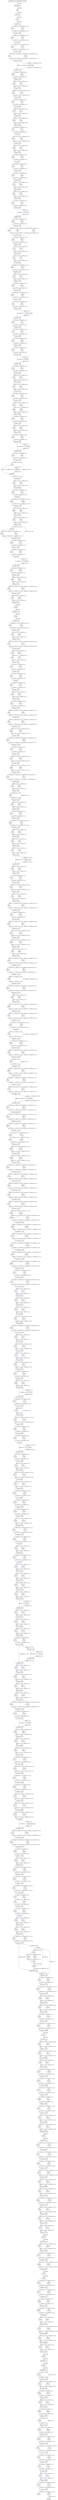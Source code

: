 digraph G {
  "9591GGGA...TGA" [shape=box, ];
  "5213ACCC...ATA" [shape=box, ];
  "2195G" [shape=box, ];
  "13971G" [shape=box, ];
  "7296T" [shape=box, ];
  "3810G" [shape=box, ];
  "16091A" [shape=box, ];
  "9719AGAG...AAC" [shape=box, ];
  "15514G" [shape=box, ];
  "16996TTTC...GTA" [shape=box, ];
  "13075A" [shape=box, ];
  "9740GTGA...AAA" [shape=box, ];
  "4388C" [shape=box, ];
  "8786TCTG...AGC" [shape=box, ];
  "4095C" [shape=box, ];
  "14200TGTT...AAG" [shape=box, ];
  "10221A" [shape=box, ];
  "8918C" [shape=box, ];
  "16495CAGT...TGG" [shape=box, ];
  "5794CTGT...TGT" [shape=box, ];
  "11573G" [shape=box, ];
  "2899A" [shape=box, ];
  "11001T" [shape=box, ];
  "14376A" [shape=box, ];
  "16928T" [shape=box, ];
  "3820A" [shape=box, ];
  "14953GCTG...TAC" [shape=box, ];
  "12244GGCC...TAC" [shape=box, ];
  "12325A" [shape=box, ];
  "12145T" [shape=box, ];
  "13481AAAA...AAA" [shape=box, ];
  "4482AGAA...GAG" [shape=box, ];
  "9204T" [shape=box, ];
  "16271A" [shape=box, ];
  "12361CTTC...TGG" [shape=box, ];
  "5659C" [shape=box, ];
  "12357C" [shape=box, ];
  "15515TGTCCACCAA" [shape=box, ];
  "11814T" [shape=box, ];
  "8958G" [shape=box, ];
  "9926GATC...GGG" [shape=box, ];
  "12358TG" [shape=box, ];
  "12590T" [shape=box, ];
  "10796TGTG...AGA" [shape=box, ];
  "10473C" [shape=box, ];
  "9386A" [shape=box, ];
  "16325G" [shape=box, ];
  "9079AGAC...ATG" [shape=box, ];
  "14981T" [shape=box, ];
  "16948G" [shape=box, ];
  "9202TA" [shape=box, ];
  "11235CTAA...TCC" [shape=box, ];
  "11217A" [shape=box, ];
  "7445C" [shape=box, ];
  "3610G" [shape=box, ];
  "15842AGGT...GAC" [shape=box, ];
  "7845A" [shape=box, ];
  "14176GGGTTAGTT" [shape=box, ];
  "14042T" [shape=box, ];
  "7807T" [shape=box, ];
  "2914GGTG...GCT" [shape=box, ];
  "15787C" [shape=box, ];
  "12279CGTG...CCT" [shape=box, ];
  "S-665-DPB2*01:01:01-02;DPB2*03:01:01:01-03" [shape=box, ];
  "4343G" [shape=box, ];
  "15913TTAC...TTC" [shape=box, ];
  "15393CCCC...CCC" [shape=box, ];
  "11897GATG...AGC" [shape=box, ];
  "14939TACT...ATC" [shape=box, ];
  "10069GTCA...CAT" [shape=box, ];
  "16172A" [shape=box, ];
  "12344A" [shape=box, ];
  "3820G" [shape=box, ];
  "3299C" [shape=box, ];
  "16877TTTT...GGG" [shape=box, ];
  "12345ATAT...TAC" [shape=box, ];
  "16557A" [shape=box, ];
  "6203A" [shape=box, ];
  "5766ATCT...CTT" [shape=box, ];
  "15461A" [shape=box, ];
  "14585T" [shape=box, ];
  "5324C" [shape=box, ];
  "3749AAGA...AAG" [shape=box, ];
  "13972ACAC...GGG" [shape=box, ];
  "12729GGAG...CCT" [shape=box, ];
  "10053G" [shape=box, ];
  "16159TGAC...CCT" [shape=box, ];
  "11133G" [shape=box, ];
  "4324GAGT...TAG" [shape=box, ];
  "3824G" [shape=box, ];
  "7445T" [shape=box, ];
  "14979T" [shape=box, ];
  "9138TGGG...CTG" [shape=box, ];
  "10703TGCA...TCA" [shape=box, ];
  "16929TTTT...GTT" [shape=box, ];
  "16557G" [shape=box, ];
  "1976C" [shape=box, ];
  "3564TG" [shape=box, ];
  "102GTAA...GCC" [shape=box, ];
  "17013T" [shape=box, ];
  "17165TAAT...ATA" [shape=box, ];
  "13971A" [shape=box, ];
  "8432G" [shape=box, ];
  "15424C" [shape=box, ];
  "15088G" [shape=box, ];
  "14440AGAG...GTG" [shape=box, ];
  "11376G" [shape=box, ];
  "17216GTCT...GTT" [shape=box, ];
  "8866TGCT...TGT" [shape=box, ];
  "11002TGAC...TAA" [shape=box, ];
  "6601C" [shape=box, ];
  "3431G" [shape=box, ];
  "1341A" [shape=box, ];
  "3611CCTG...CCC" [shape=box, ];
  "14026TGAC...GGA" [shape=box, ];
  "16893CTTA...CTG" [shape=box, ];
  "11424C" [shape=box, ];
  "15392C" [shape=box, ];
  "2438T" [shape=box, ];
  "11649G" [shape=box, ];
  "4418C" [shape=box, ];
  "9862CCAC...GTA" [shape=box, ];
  "12213T" [shape=box, ];
  "11217G" [shape=box, ];
  "10600T" [shape=box, ];
  "12221T" [shape=box, ];
  "2667G" [shape=box, ];
  "15781C" [shape=box, ];
  "15525C" [shape=box, ];
  "10521C" [shape=box, ];
  "2833AGGA...GGC" [shape=box, ];
  "16494G" [shape=box, ];
  "2454AGAT...TAC" [shape=box, ];
  "16304GAGA...ACC" [shape=box, ];
  "13880A" [shape=box, ];
  "12278A" [shape=box, ];
  "3300TTTC...TTC" [shape=box, ];
  "13587C" [shape=box, ];
  "7964AAAG...TTA" [shape=box, ];
  "3184GACA...AAC" [shape=box, ];
  "11676CGGA...AAG" [shape=box, ];
  "B1-101" [shape=box, ];
  "9718A" [shape=box, ];
  "7269A" [shape=box, ];
  "1532A" [shape=box, ];
  "14186AAGAC" [shape=box, ];
  "3811GAAGGAAGG" [shape=box, ];
  "13667C" [shape=box, ];
  "11234T" [shape=box, ];
  "11596AGTG...GGG" [shape=box, ];
  "14439T" [shape=box, ];
  "9137T" [shape=box, ];
  "4096ATCC...AGA" [shape=box, ];
  "B5-15653" [shape=box, ];
  "11510C" [shape=box, ];
  "15540AGAC...TGA" [shape=box, ];
  "13066G" [shape=box, ];
  "12304GACA...AGG" [shape=box, ];
  "2913C" [shape=box, ];
  "14053T" [shape=box, ];
  "14585C" [shape=box, ];
  "2344C" [shape=box, ];
  "16190AGGC...ATT" [shape=box, ];
  "14025C" [shape=box, ];
  "15088A" [shape=box, ];
  "10521T" [shape=box, ];
  "2180G" [shape=box, ];
  "2196ACAG...TTT" [shape=box, ];
  "14042C" [shape=box, ];
  "10608G" [shape=box, ];
  "12326AAAG...GAA" [shape=box, ];
  "5293ACCC...ATT" [shape=box, ];
  "9925T" [shape=box, ];
  "9094T" [shape=box, ];
  "15787A" [shape=box, ];
  "8519GGAC...GGG" [shape=box, ];
  "2899G" [shape=box, ];
  "5340A" [shape=box, ];
  "3183G" [shape=box, ];
  "2748GTGG...GGC" [shape=box, ];
  "7808CTTT...TTC" [shape=box, ];
  "3135CAGA...GCC" [shape=box, ];
  "11368C" [shape=box, ];
  "9925C" [shape=box, ];
  "5405TGCT" [shape=box, ];
  "14185A" [shape=box, ];
  "13642G" [shape=box, ];
  "2221A" [shape=box, ];
  "12344C" [shape=box, ];
  "6407A" [shape=box, ];
  "5409C" [shape=box, ];
  "13643AGAA...AGA" [shape=box, ];
  "7314C" [shape=box, ];
  "3781G" [shape=box, ];
  "3579ATAC...CAC" [shape=box, ];
  "15654GTGA...ATA" [shape=box, ];
  "16892A" [shape=box, ];
  "10099G" [shape=box, ];
  "2344T" [shape=box, ];
  "16725G" [shape=box, ];
  "5328ACAC...CAC" [shape=box, ];
  "5210AA" [shape=box, ];
  "17215T" [shape=box, ];
  "16326ATAC...CAC" [shape=box, ];
  "8958A" [shape=box, ];
  "5600C" [shape=box, ];
  "12222TAGT...TAT" [shape=box, ];
  "5601AACT...CAC" [shape=box, ];
  "5324A" [shape=box, ];
  "4782G" [shape=box, ];
  "10222ATGA...ACA" [shape=box, ];
  "14804A" [shape=box, ];
  "10221G" [shape=box, ];
  "4782T" [shape=box, ];
  "10895GGTT...CCT" [shape=box, ];
  "2774GACT...GTG" [shape=box, ];
  "13826TTAG...CCC" [shape=box, ];
  "3824A" [shape=box, ];
  "2773G" [shape=box, ];
  "3821AGG" [shape=box, ];
  "5292T" [shape=box, ];
  "14746ATTT...GTA" [shape=box, ];
  "2177T" [shape=box, ];
  "B2-4481" [shape=box, ];
  "5765T" [shape=box, ];
  "14175G" [shape=box, ];
  "3476T" [shape=box, ];
  "8518A" [shape=box, ];
  "11637T" [shape=box, ];
  "1559AGGG...AGA" [shape=box, ];
  "9201C" [shape=box, ];
  "16325A" [shape=box, ];
  "16303T" [shape=box, ];
  "11700C" [shape=box, ];
  "5600T" [shape=box, ];
  "14602AGGC...TCA" [shape=box, ];
  "12340T" [shape=box, ];
  "13587T" [shape=box, ];
  "10386T" [shape=box, ];
  "4203A" [shape=box, ];
  "15912G" [shape=box, ];
  "15613A" [shape=box, ];
  "7397GGTG...TTC" [shape=box, ];
  "11962G" [shape=box, ];
  "6309A" [shape=box, ];
  "B0-0" [shape=box, ];
  "9718G" [shape=box, ];
  "3662T" [shape=box, ];
  "2401C" [shape=box, ];
  "15414GCAGCACCAC" [shape=box, ];
  "9861A" [shape=box, ];
  "15579CCCC...GTG" [shape=box, ];
  "4158CTCC" [shape=box, ];
  "B8-16622" [shape=box, ];
  "5409G" [shape=box, ];
  "14717GTTT...AAA" [shape=box, ];
  "1688G" [shape=box, ];
  "17215C" [shape=box, ];
  "17164G" [shape=box, ];
  "16303G" [shape=box, ];
  "14982T" [shape=box, ];
  "10100TCTC...GGC" [shape=box, ];
  "14802G" [shape=box, ];
  "5210GG" [shape=box, ];
  "16205T" [shape=box, ];
  "3802AGA" [shape=box, ];
  "13479AA" [shape=box, ];
  "16052A" [shape=box, ];
  "15051C" [shape=box, ];
  "7963A" [shape=box, ];
  "12213C" [shape=box, ];
  "4418A" [shape=box, ];
  "2846GGTT...ACT" [shape=box, ];
  "8586A" [shape=box, ];
  "9640G" [shape=box, ];
  "6197G" [shape=box, ];
  "2068C" [shape=box, ];
  "16053TTTC...CTC" [shape=box, ];
  "11574AGAG...ACA" [shape=box, ];
  "1416C" [shape=box, ];
  "1ATGA...CAG" [shape=box, ];
  "1422AAGA...AAA" [shape=box, ];
  "4747GTGA...GTG" [shape=box, ];
  "14993TTTT...AGA" [shape=box, ];
  "5382A" [shape=box, ];
  "11701CTTT...GAC" [shape=box, ];
  "9387AGCTTCTATA" [shape=box, ];
  "14952C" [shape=box, ];
  "13505AAAA...TGT" [shape=box, ];
  "1688C" [shape=box, ];
  "7703GAGA...TCC" [shape=box, ];
  "13911T" [shape=box, ];
  "2808TTAG...CAC" [shape=box, ];
  "14601T" [shape=box, ];
  "15010T" [shape=box, ];
  "1341G" [shape=box, ];
  "7963G" [shape=box, ];
  "1818T" [shape=box, ];
  "15525G" [shape=box, ];
  "9738AT" [shape=box, ];
  "14744T" [shape=box, ];
  "3325TTGA...TTG" [shape=box, ];
  "11815CTTG...CCC" [shape=box, ];
  "6407G" [shape=box, ];
  "9366C" [shape=box, ];
  "E17244" [shape=box, ];
  "11961C" [shape=box, ];
  "7269G" [shape=box, ];
  "5404G" [shape=box, ];
  "3183A" [shape=box, ];
  "13730T" [shape=box, ];
  "10052T" [shape=box, ];
  "2195A" [shape=box, ];
  "15011GGAG...GTG" [shape=box, ];
  "2219AC" [shape=box, ];
  "5410AGAA...CTC" [shape=box, ];
  "13618ATAA...ATA" [shape=box, ];
  "12145C" [shape=box, ];
  "3411GTCT...CTT" [shape=box, ];
  "2181ATAG...AGT" [shape=box, ];
  "8518G" [shape=box, ];
  "8353T" [shape=box, ];
  "7108A" [shape=box, ];
  "6204AGTT...GAG" [shape=box, ];
  "3825AGGG...GAT" [shape=box, ];
  "4445G" [shape=box, ];
  "14744C" [shape=box, ];
  "3566G" [shape=box, ];
  "3566A" [shape=box, ];
  "6203G" [shape=box, ];
  "2222TATG...AGT" [shape=box, ];
  "12146TTAC...CAG" [shape=box, ];
  "7702C" [shape=box, ];
  "10474ATTG...AAA" [shape=box, ];
  "5325AC" [shape=box, ];
  "15292A" [shape=box, ];
  "5793C" [shape=box, ];
  "9397T" [shape=box, ];
  "16293G" [shape=box, ];
  "1749C" [shape=box, ];
  "13543A" [shape=box, ];
  "15292G" [shape=box, ];
  "10821AGTG...CCA" [shape=box, ];
  "8353C" [shape=box, ];
  "14938G" [shape=box, ];
  "13668GGAG...GAA" [shape=box, ];
  "4204GGGC...TGA" [shape=box, ];
  "1749A" [shape=box, ];
  "5382G" [shape=box, ];
  "11755T" [shape=box, ];
  "2618C" [shape=box, ];
  "2068T" [shape=box, ];
  "8865G" [shape=box, ];
  "3810A" [shape=box, ];
  "12630AAGA...AGA" [shape=box, ];
  "3797A" [shape=box, ];
  "11368T" [shape=box, ];
  "15331T" [shape=box, ];
  "12728T" [shape=box, ];
  "9386C" [shape=box, ];
  "13544AAGT...AGA" [shape=box, ];
  "1976A" [shape=box, ];
  "11234C" [shape=box, ];
  "13667T" [shape=box, ];
  "13617G" [shape=box, ];
  "10052A" [shape=box, ];
  "13912GAAT...ACA" [shape=box, ];
  "2401A" [shape=box, ];
  "5659T" [shape=box, ];
  "10068G" [shape=box, ];
  "2618G" [shape=box, ];
  "4314T" [shape=box, ];
  "16271G" [shape=box, ];
  "16037AGTG...TCA" [shape=box, ];
  "12221C" [shape=box, ];
  "1977CTAG...ACA" [shape=box, ];
  "10820T" [shape=box, ];
  "3542G" [shape=box, ];
  "13076GTCT...ATA" [shape=box, ];
  "3542C" [shape=box, ];
  "2218G" [shape=box, ];
  "2069TGAG...AAC" [shape=box, ];
  "16535A" [shape=box, ];
  "16172G" [shape=box, ];
  "1533CCTG...CCA" [shape=box, ];
  "15841G" [shape=box, ];
  "B9-16643" [shape=box, ];
  "13939C" [shape=box, ];
  "11511TGCC...ACA" [shape=box, ];
  "4203G" [shape=box, ];
  "2747T" [shape=box, ];
  "2668ACTA...CAG" [shape=box, ];
  "16494C" [shape=box, ];
  "13067GGTGGGGA" [shape=box, ];
  "15051G" [shape=box, ];
  "11964AAAA...TGA" [shape=box, ];
  "5341TGAG...GAA" [shape=box, ];
  "8865T" [shape=box, ];
  "4163CGTG...GAA" [shape=box, ];
  "16644ACAG...TGA" [shape=box, ];
  "11369TGGAAGC" [shape=box, ];
  "3782ATAC...AAG" [shape=box, ];
  "1689AGGG...GGC" [shape=box, ];
  "9851C" [shape=box, ];
  "4446GTGG...CAG" [shape=box, ];
  "B4-15371" [shape=box, ];
  "1819AGCT...ATC" [shape=box, ];
  "2218T" [shape=box, ];
  "B6-16189" [shape=box, ];
  "16026AGAATTGAGA" [shape=box, ];
  "17013C" [shape=box, ];
  "14745C" [shape=box, ];
  "14586GATT...TTG" [shape=box, ];
  "14043GTTGAGTTTA" [shape=box, ];
  "12243C" [shape=box, ];
  "4759G" [shape=box, ];
  "16558TTTC...CAG" [shape=box, ];
  "8106T" [shape=box, ];
  "2018CCAA...TTC" [shape=box, ];
  "9640A" [shape=box, ];
  "16091G" [shape=box, ];
  "9201T" [shape=box, ];
  "12590C" [shape=box, ];
  "9398ACCT...CCA" [shape=box, ];
  "10894T" [shape=box, ];
  "2453G" [shape=box, ];
  "10820C" [shape=box, ];
  "16302G" [shape=box, ];
  "16876G" [shape=box, ];
  "11376T" [shape=box, ];
  "3476C" [shape=box, ];
  "12491AGAA...CAC" [shape=box, ];
  "11218GAAA...GAA" [shape=box, ];
  "5340G" [shape=box, ];
  "10702C" [shape=box, ];
  "15461G" [shape=box, ];
  "13075G" [shape=box, ];
  "3216GCAG...TAG" [shape=box, ];
  "11001C" [shape=box, ];
  "14496A" [shape=box, ];
  "7315TGTG...TCT" [shape=box, ];
  "16205C" [shape=box, ];
  "10387CTTA...CCA" [shape=box, ];
  "11649C" [shape=box, ];
  "13880G" [shape=box, ];
  "15052GATC...TCA" [shape=box, ];
  "5174A" [shape=box, ];
  "14156CCAT...TTG" [shape=box, ];
  "15331A" [shape=box, ];
  "14191TAACCCCCA" [shape=box, ];
  "12360G" [shape=box, ];
  "16535G" [shape=box, ];
  "9078C" [shape=box, ];
  "2402CTCC...ATA" [shape=box, ];
  "14745T" [shape=box, ];
  "12236A" [shape=box, ];
  "12303C" [shape=box, ];
  "15841A" [shape=box, ];
  "15332CTCA...TTC" [shape=box, ];
  "4389CCTG...GCT" [shape=box, ];
  "3382AAAG...TAT" [shape=box, ];
  "14716C" [shape=box, ];
  "14938A" [shape=box, ];
  "8959GAAG...TCA" [shape=box, ];
  "9078T" [shape=box, ];
  "2177C" [shape=box, ];
  "2017A" [shape=box, ];
  "17206ACCAAGTCA" [shape=box, ];
  "15912C" [shape=box, ];
  "5998C" [shape=box, ];
  "4314G" [shape=box, ];
  "5793T" [shape=box, ];
  "13131A" [shape=box, ];
  "12456TTGG...ACC" [shape=box, ];
  "3215T" [shape=box, ];
  "3431C" [shape=box, ];
  "14716T" [shape=box, ];
  "13642A" [shape=box, ];
  "2439CCTA...TGA" [shape=box, ];
  "13939A" [shape=box, ];
  "7108T" [shape=box, ];
  "7446GTTG...TTC" [shape=box, ];
  "3381A" [shape=box, ];
  "15539G" [shape=box, ];
  "13940CCAT...CAG" [shape=box, ];
  "15360G" [shape=box, ];
  "15613G" [shape=box, ];
  "15413G" [shape=box, ];
  "15392T" [shape=box, ];
  "7846TGAA...TAA" [shape=box, ];
  "2595A" [shape=box, ];
  "16739A" [shape=box, ];
  "14025T" [shape=box, ];
  "16294AAGAAAG" [shape=box, ];
  "3543CCTG...ACC" [shape=box, ];
  "14376G" [shape=box, ];
  "15614AGCA...CAC" [shape=box, ];
  "2845G" [shape=box, ];
  "7297GGGG...GAA" [shape=box, ];
  "16158T" [shape=box, ];
  "9851G" [shape=box, ];
  "3578C" [shape=box, ];
  "B3-4746" [shape=box, ];
  "16025C" [shape=box, ];
  "16841TTCT...GTT" [shape=box, ];
  "9861G" [shape=box, ];
  "9205TTTT...AAA" [shape=box, ];
  "13825T" [shape=box, ];
  "14980C" [shape=box, ];
  "14155G" [shape=box, ];
  "9590G" [shape=box, ];
  "13131T" [shape=box, ];
  "8919CTTT...TAA" [shape=box, ];
  "8107GTAT...TCA" [shape=box, ];
  "11307AACT...AAT" [shape=box, ];
  "16547TGATGGAAAC" [shape=box, ];
  "2595G" [shape=box, ];
  "14983TTTTTTTTTT" [shape=box, ];
  "11814C" [shape=box, ];
  "2667C" [shape=box, ];
  "15372TCCA...ATC" [shape=box, ];
  "3781T" [shape=box, ];
  "2453C" [shape=box, ];
  "11306T" [shape=box, ];
  "5383AGAG...CTC" [shape=box, ];
  "15788CTGA...TAG" [shape=box, ];
  "14802A" [shape=box, ];
  "12455T" [shape=box, ];
  "3798AGAA" [shape=box, ];
  "12178A" [shape=box, ];
  "10608A" [shape=box, ];
  "15514A" [shape=box, ];
  "3805AAGAA" [shape=box, ];
  "10272G" [shape=box, ];
  "2549AAAA...TAT" [shape=box, ];
  "6602CTTT...GGA" [shape=box, ];
  "16206TGTG...TGG" [shape=box, ];
  "2747A" [shape=box, ];
  "16025T" [shape=box, ];
  "11756TTTC...GAT" [shape=box, ];
  "13730G" [shape=box, ];
  "15360C" [shape=box, ];
  "17205T" [shape=box, ];
  "1417GGGC" [shape=box, ];
  "16489AGGTC" [shape=box, ];
  "14645T" [shape=box, ];
  "11963A" [shape=box, ];
  "12455C" [shape=box, ];
  "11134ACAT...GAC" [shape=box, ];
  "1558T" [shape=box, ];
  "15642T" [shape=box, ];
  "5998T" [shape=box, ];
  "14496G" [shape=box, ];
  "4445A" [shape=box, ];
  "16840A" [shape=box, ];
  "1818C" [shape=box, ];
  "13617C" [shape=box, ];
  "4388T" [shape=box, ];
  "10599G" [shape=box, ];
  "10601GCTTGCA" [shape=box, ];
  "12629A" [shape=box, ];
  "16623TTCA...TAA" [shape=box, ];
  "14054GGAG...AAT" [shape=box, ];
  "3477GCCT...CCA" [shape=box, ];
  "3432AAGA...TCA" [shape=box, ];
  "2845A" [shape=box, ];
  "10054TCAG...GAC" [shape=box, ];
  "14439C" [shape=box, ];
  "13543G" [shape=box, ];
  "12340C" [shape=box, ];
  "1750GGTG...TTA" [shape=box, ];
  "14646GTCA...TGT" [shape=box, ];
  "2345GTAG...TGG" [shape=box, ];
  "2180C" [shape=box, ];
  "2438A" [shape=box, ];
  "4760ACCA...CCG" [shape=box, ];
  "11896G" [shape=box, ];
  "14053C" [shape=box, ];
  "4162G" [shape=box, ];
  "9366T" [shape=box, ];
  "3564CC" [shape=box, ];
  "16293C" [shape=box, ];
  "3663GGAG...AGG" [shape=box, ];
  "14804G" [shape=box, ];
  "6198CAGTA" [shape=box, ];
  "17205C" [shape=box, ];
  "11306A" [shape=box, ];
  "9852AGCAGTATT" [shape=box, ];
  "4315GCCTG" [shape=box, ];
  "15010C" [shape=box, ];
  "10386C" [shape=box, ];
  "4095T" [shape=box, ];
  "10273CCTG...TTT" [shape=box, ];
  "2017G" [shape=box, ];
  "5212G" [shape=box, ];
  "8433TTTC...CCC" [shape=box, ];
  "13731TAAC...GCC" [shape=box, ];
  "16355CTTC...CAT" [shape=box, ];
  "16173AGCC...TAG" [shape=box, ];
  "17014CTGC...TAT" [shape=box, ];
  "14155A" [shape=box, ];
  "11595C" [shape=box, ];
  "3662G" [shape=box, ];
  "15413A" [shape=box, ];
  "11638TAGC...GAT" [shape=box, ];
  "12360A" [shape=box, ];
  "4783GGGG...GGG" [shape=box, ];
  "3610A" [shape=box, ];
  "9641TTCC...GGG" [shape=box, ];
  "3567TCTC...AAA" [shape=box, ];
  "10522TGCC...ACA" [shape=box, ];
  "4162A" [shape=box, ];
  "7109TGGC...AGA" [shape=box, ];
  "12490A" [shape=box, ];
  "5212C" [shape=box, ];
  "7296G" [shape=box, ];
  "5174G" [shape=box, ];
  "16840G" [shape=box, ];
  "7386GGCT...AAA" [shape=box, ];
  "14805TCGC...TCA" [shape=box, ];
  "8785C" [shape=box, ];
  "8586G" [shape=box, ];
  "16995G" [shape=box, ];
  "15578C" [shape=box, ];
  "10599A" [shape=box, ];
  "15781G" [shape=box, ];
  "16354C" [shape=box, ];
  "10795T" [shape=box, ];
  "3745AAGA" [shape=box, ];
  "2596TCTG...TCC" [shape=box, ];
  "14978T" [shape=box, ];
  "11377GCAG...TTT" [shape=box, ];
  "2807T" [shape=box, ];
  "7702G" [shape=box, ];
  "2221G" [shape=box, ];
  "14175T" [shape=box, ];
  "9590A" [shape=box, ];
  "16488G" [shape=box, ];
  "11424T" [shape=box, ];
  "2773A" [shape=box, ];
  "12325G" [shape=box, ];
  "17244T" [shape=box, ];
  "9095ATAT...CTA" [shape=box, ];
  "13174AAAA...CTC" [shape=box, ];
  "10053A" [shape=box, ];
  "1416T" [shape=box, ];
  "15425ACCT...CAG" [shape=box, ];
  "13911G" [shape=box, ];
  "3215C" [shape=box, ];
  "14645C" [shape=box, ];
  "14601C" [shape=box, ];
  "1342TGGA...GGA" [shape=box, ];
  "12341AGC" [shape=box, ];
  "2900CAGG...CTA" [shape=box, ];
  "16546G" [shape=box, ];
  "16354T" [shape=box, ];
  "12728G" [shape=box, ];
  "15643GTGGAGTGGA" [shape=box, ];
  "7314T" [shape=box, ];
  "12303T" [shape=box, ];
  "2178AA" [shape=box, ];
  "6408TGGC...ATC" [shape=box, ];
  "6197A" [shape=box, ];
  "3324A" [shape=box, ];
  "16949CTGA...TCT" [shape=box, ];
  "5292C" [shape=box, ];
  "14185C" [shape=box, ];
  "15424G" [shape=box, ];
  "16092TGCC...GAG" [shape=box, ];
  "17088C" [shape=box, ];
  "16726GCTC...GAA" [shape=box, ];
  "1532G" [shape=box, ];
  "14980T" [shape=box, ];
  "15526CTGA...ATG" [shape=box, ];
  "10600C" [shape=box, ];
  "5175AGGG...GAG" [shape=box, ];
  "12278T" [shape=box, ];
  "11133A" [shape=box, ];
  "16995A" [shape=box, ];
  "13588AAGA...AAT" [shape=box, ];
  "16488A" [shape=box, ];
  "16948C" [shape=box, ];
  "10473T" [shape=box, ];
  "5999GGGG...ATG" [shape=box, ];
  "12179TGTG...GCC" [shape=box, ];
  "12357A" [shape=box, ];
  "8354GCTA...CTA" [shape=box, ];
  "13881TCAA...CAT" [shape=box, ];
  "11510T" [shape=box, ];
  "15462CAGC...GTC" [shape=box, ];
  "1421A" [shape=box, ];
  "17164A" [shape=box, ];
  "5327G" [shape=box, ];
  "11961T" [shape=box, ];
  "3886T" [shape=box, ];
  "B7-16301" [shape=box, ];
  "7807C" [shape=box, ];
  "3886G" [shape=box, ];
  "3121CAGA...AAG" [shape=box, ];
  "15578T" [shape=box, ];
  "15089GCGA...CTA" [shape=box, ];
  "5660TGTA...GCA" [shape=box, ];
  "2832C" [shape=box, ];
  "16876A" [shape=box, ];
  "9137C" [shape=box, ];
  "2547AA" [shape=box, ];
  "2807A" [shape=box, ];
  "17088G" [shape=box, ];
  "14803T" [shape=box, ];
  "3578G" [shape=box, ];
  "3410A" [shape=box, ];
  "10702G" [shape=box, ];
  "16546A" [shape=box, ];
  "15782AAGAC" [shape=box, ];
  "12236G" [shape=box, ];
  "10894C" [shape=box, ];
  "10272C" [shape=box, ];
  "16740AGAG...TCT" [shape=box, ];
  "12490C" [shape=box, ];
  "12178G" [shape=box, ];
  "14952T" [shape=box, ];
  "12243A" [shape=box, ];
  "16036T" [shape=box, ];
  "15361CCACTCCTAG" [shape=box, ];
  "16739G" [shape=box, ];
  "5404A" [shape=box, ];
  "8432C" [shape=box, ];
  "13132GTGT...CTT" [shape=box, ];
  "4419ATAT...GGG" [shape=box, ];
  "3410T" [shape=box, ];
  "14497CAAC...GGA" [shape=box, ];
  "9094C" [shape=box, ];
  "9367ACCT...GGA" [shape=box, ];
  "4759A" [shape=box, ];
  "3299T" [shape=box, ];
  "12591AGTG...GAG" [shape=box, ];
  "11650CATT...TGT" [shape=box, ];
  "8587CAGT...TCT" [shape=box, ];
  "6601T" [shape=box, ];
  "16036G" [shape=box, ];
  "2913T" [shape=box, ];
  "2619TTTA...CTT" [shape=box, ];
  "10068A" [shape=box, ];
  "13066A" [shape=box, ];
  "10609AGGT...AGA" [shape=box, ];
  "2618A" [shape=box, ];
  "15539A" [shape=box, ];
  "11573C" [shape=box, ];
  "3887TCCA...TCC" [shape=box, ];
  "8785T" [shape=box, ];
  "7270GTTG...CTG" [shape=box, ];
  "16158G" [shape=box, ];
  "15293AAAT...TAA" [shape=box, ];
  "11595T" [shape=box, ];
  "E17245" [shape=box, ];
  "3324G" [shape=box, ];
  "16892T" [shape=box, ];
  "5765C" [shape=box, ];
  "16536CAATGGAAGT" [shape=box, ];
  "4343A" [shape=box, ];
  "15642C" [shape=box, ];
  "11700A" [shape=box, ];
  "16052G" [shape=box, ];
  "-665TAAG...TCC" [shape=box, ];
  "16272CATC...GAG" [shape=box, ];
  "11637A" [shape=box, ];
  "6310AAAA...TGG" [shape=box, ];
  "11675C" [shape=box, ];
  "12214TCCCACC" [shape=box, ];
  "14377AAAA...AAA" [shape=box, ];
  "4344ACCA...CAG" [shape=box, ];
  "8106C" [shape=box, ];
  "10795C" [shape=box, ];
  "5327A" [shape=box, ];
  "2832T" [shape=box, ];
  "17089ATTC...TGA" [shape=box, ];
  "10099A" [shape=box, ];
  "12237CAAATG" [shape=box, ];
  "7845G" [shape=box, ];
  "4320GAGA" [shape=box, ];
  "11425TATT...CAT" [shape=box, ];
  "1421G" [shape=box, ];
  "11896A" [shape=box, ];
  
  
  edge [color="#001267", ];
  "9591GGGA...TGA" -> "9640A" [label="DPB2*01:01:01;DPB2*03:01:01:03", ];
  "9591GGGA...TGA" -> "9640G" [label="C. of DPB2*01:01:01;DPB2*03:01:01:03", ];
  "5213ACCC...ATA" -> "5292C" [label="DPB2*01:01:02", ];
  "5213ACCC...ATA" -> "5292T" [label="C. of DPB2*01:01:02", ];
  "2195G" -> "2196ACAG...TTT" [label="DPB2*01:01:02", ];
  "13971G" -> "13972ACAC...GGG" [label="C. of DPB2*03:01:01:03", ];
  "7296T" -> "7297GGGG...GAA" [label="DPB2*01:01:02", ];
  "3810G" -> "3811GAAGGAAGG" [label="DPB2*01:01:02", ];
  "16091A" -> "16092TGCC...GAG" [label="DPB2*03:01:01:03", ];
  "9719AGAG...AAC" -> "9738AT" [label="C. of DPB2*01:01:01;DPB2*03:01:01:03", ];
  "9719AGAG...AAC" -> "9740GTGA...AAA" [label="DPB2*01:01:01;DPB2*03:01:01:03",
                                        ];
  "15514G" -> "15515TGTCCACCAA" [label="C. of DPB2*01:01:01-02", ];
  "16996TTTC...GTA" -> "17013C" [label="DPB2*03:01:01:01-02", ];
  "16996TTTC...GTA" -> "17013T" [label="C. of DPB2*03:01:01:01-02", ];
  "13075A" -> "13076GTCT...ATA" [label="DPB2*01:01:01", ];
  "9740GTGA...AAA" -> "9851C" [label="C. of DPB2*01:01:01;DPB2*03:01:01:03", ];
  "9740GTGA...AAA" -> "9851G" [label="DPB2*01:01:01;DPB2*03:01:01:03", ];
  "4388C" -> "4389CCTG...GCT" [label="DPB2*01:01:02", ];
  "8786TCTG...AGC" -> "8865G" [label="C. of DPB2*01:01:01;DPB2*03:01:01:03", ];
  "8786TCTG...AGC" -> "8865T" [label="DPB2*01:01:01;DPB2*03:01:01:03", ];
  "4095C" -> "4096ATCC...AGA" [label="DPB2*01:01:02", ];
  "14200TGTT...AAG" -> "14376A" [label="DPB2*01:01:02;DPB2*03:01:01:03", ];
  "14200TGTT...AAG" -> "14376G" [label="C. of DPB2*01:01:02;DPB2*03:01:01:03",
                                 ];
  "10221A" -> "10222ATGA...ACA" [label="C. of DPB2*01:01:01;DPB2*03:01:01:03",
                                 ];
  "8918C" -> "8919CTTT...TAA" [label="DPB2*01:01:01;DPB2*03:01:01:03", ];
  "16495CAGT...TGG" -> "16535A" [label="DPB2*03:01:01:01-02", ];
  "16495CAGT...TGG" -> "16535G" [label="C. of DPB2*03:01:01:01-02", ];
  "5794CTGT...TGT" -> "5998C" [label="DPB2*03:01:01:01-02", ];
  "5794CTGT...TGT" -> "5998T" [label="C. of DPB2*03:01:01:01-02", ];
  "11573G" -> "11574AGAG...ACA" [label="DPB2*01:01:02", ];
  "2899A" -> "2900CAGG...CTA" [label="C. of DPB2*03:01:01:02", ];
  "11001T" -> "11002TGAC...TAA" [label="C. of DPB2*03:01:01:03", ];
  "14376A" -> "14377AAAA...AAA" [label="DPB2*01:01:02;DPB2*03:01:01:03", ];
  "16928T" -> "16929TTTT...GTT" [label="C. of DPB2*01:01:01", ];
  "3820A" -> "3821AGG" [label="C. of DPB2*01:01:02", ];
  "14953GCTG...TAC" -> "14978T" [label="C. of DPB2*03:01:01:03", ];
  "14953GCTG...TAC" -> "14983TTTTTTTTTT" [label="DPB2*03:01:01:03", ];
  "12244GGCC...TAC" -> "12278A" [label="C. of DPB2*01:01:02", ];
  "12244GGCC...TAC" -> "12278T" [label="DPB2*01:01:02", ];
  "12325A" -> "12326AAAG...GAA" [label="C. of DPB2*03:01:01:01-02", ];
  "12145T" -> "12146TTAC...CAG" [label="C. of DPB2*01:01:02", ];
  "13481AAAA...AAA" -> "13505AAAA...TGT" [label="DPB2*03:01:01:01-02", ];
  "4482AGAA...GAG" -> "B3-4746" [label="Everything", ];
  "9204T" -> "9205TTTT...AAA" [label="DPB2*01:01:01;DPB2*03:01:01:03", ];
  "16271A" -> "16272CATC...GAG" [label="C. of DPB2*03:01:01:03", ];
  "12361CTTC...TGG" -> "12455C" [label="C. of DPB2*01:01:02", ];
  "12361CTTC...TGG" -> "12455T" [label="DPB2*01:01:02", ];
  "5659C" -> "5660TGTA...GCA" [label="C. of DPB2*01:01:01;DPB2*03:01:01:03", ];
  "12357C" -> "12358TG" [label="C. of DPB2*03:01:01:03", ];
  "15515TGTCCACCAA" -> "15525C" [label="C. of DPB2*01:01:01-02", ];
  "15515TGTCCACCAA" -> "15525G" [label="DPB2*01:01:01-02", ];
  "11814T" -> "11815CTTG...CCC" [label="DPB2*03:01:01:01-02", ];
  "8958G" -> "8959GAAG...TCA" [label="C. of DPB2*01:01:01;DPB2*03:01:01:03", ];
  "9926GATC...GGG" -> "10052A" [label="DPB2*03:01:01:01-02", ];
  "9926GATC...GGG" -> "10052T" [label="C. of DPB2*03:01:01:01-02", ];
  "12358TG" -> "12360A" [label="C. of DPB2*01:01:02", ];
  "12358TG" -> "12360G" [label="DPB2*01:01:02", ];
  "12590T" -> "12591AGTG...GAG" [label="DPB2*01:01:02", ];
  "10796TGTG...AGA" -> "10820C" [label="C. of DPB2*01:01:01;DPB2*03:01:01:03",
                                 ];
  "10796TGTG...AGA" -> "10820T" [label="DPB2*01:01:01;DPB2*03:01:01:03", ];
  "10473C" -> "10474ATTG...AAA" [label="DPB2*01:01:01;DPB2*03:01:01:03", ];
  "9386A" -> "9387AGCTTCTATA" [label="DPB2*01:01:01;DPB2*03:01:01:03", ];
  "16325G" -> "16326ATAC...CAC" [label="C. of DPB2*03:01:01:03", ];
  "9079AGAC...ATG" -> "9094C" [label="C. of DPB2*01:01:01;DPB2*03:01:01:03", ];
  "9079AGAC...ATG" -> "9094T" [label="DPB2*01:01:01;DPB2*03:01:01:03", ];
  "14981T" -> "14982T" [label="DPB2*03:01:01:01-02", ];
  "16948G" -> "16949CTGA...TCT" [label="C. of DPB2*01:01:01", ];
  "9202TA" -> "9204T" [label="DPB2*01:01:01;DPB2*03:01:01:03", ];
  "9202TA" -> "9205TTTT...AAA" [label="C. of DPB2*01:01:01;DPB2*03:01:01:03", ];
  "11235CTAA...TCC" -> "11306A" [label="C. of DPB2*01:01:02", ];
  "11235CTAA...TCC" -> "11306T" [label="DPB2*01:01:02", ];
  "11217A" -> "11218GAAA...GAA" [label="DPB2*01:01:02", ];
  "7445C" -> "7446GTTG...TTC" [label="DPB2*01:01:02", ];
  "3610G" -> "3611CCTG...CCC" [label="DPB2*01:01:02", ];
  "15842AGGT...GAC" -> "15912C" [label="C. of DPB2*03:01:01:01-02", ];
  "15842AGGT...GAC" -> "15912G" [label="DPB2*03:01:01:01-02", ];
  "7845A" -> "7846TGAA...TAA" [label="DPB2*01:01:02", ];
  "14176GGGTTAGTT" -> "14185A" [label="DPB2*03:01:01:01-02", ];
  "14176GGGTTAGTT" -> "14185C" [label="C. of DPB2*03:01:01:01-02", ];
  "14042T" -> "14043GTTGAGTTTA" [label="C. of DPB2*01:01:01-02", ];
  "7807T" -> "7808CTTT...TTC" [label="DPB2*03:01:01:01-02", ];
  "2914GGTG...GCT" -> "3121CAGA...AAG" [label="DPB2*01:01:02", ];
  "2914GGTG...GCT" -> "3135CAGA...GCC" [label="C. of DPB2*01:01:02", ];
  "15787C" -> "15788CTGA...TAG" [label="C. of DPB2*03:01:01:01-02", ];
  "12279CGTG...CCT" -> "12303C" [label="DPB2*01:01:01-02", ];
  "12279CGTG...CCT" -> "12303T" [label="C. of DPB2*01:01:01-02", ];
  "S-665-DPB2*01:01:01-02;DPB2*03:01:01:01-03" -> "-665TAAG...TCC" [label="Everything",
                                                                    ];
  "4343G" -> "4344ACCA...CAG" [label="C. of DPB2*01:01:02", ];
  "15913TTAC...TTC" -> "16025C" [label="DPB2*03:01:01:03", ];
  "15913TTAC...TTC" -> "16025T" [label="C. of DPB2*03:01:01:03", ];
  "15393CCCC...CCC" -> "15413A" [label="C. of DPB2*01:01:01-02", ];
  "15393CCCC...CCC" -> "15413G" [label="DPB2*01:01:01-02", ];
  "11897GATG...AGC" -> "11961C" [label="C. of DPB2*01:01:02", ];
  "11897GATG...AGC" -> "11961T" [label="DPB2*01:01:02", ];
  "14939TACT...ATC" -> "14952C" [label="C. of DPB2*03:01:01:01-02", ];
  "14939TACT...ATC" -> "14952T" [label="DPB2*03:01:01:01-02", ];
  "10069GTCA...CAT" -> "10099A" [label="C. of DPB2*03:01:01:01-02", ];
  "10069GTCA...CAT" -> "10099G" [label="DPB2*03:01:01:01-02", ];
  "16172A" -> "16173AGCC...TAG" [label="DPB2*01:01:02", ];
  "12344A" -> "12345ATAT...TAC" [label="DPB2*01:01:02", ];
  "3820G" -> "3821AGG" [label="DPB2*01:01:02", ];
  "3299C" -> "3300TTTC...TTC" [label="C. of DPB2*01:01:02", ];
  "16877TTTT...GGG" -> "16892A" [label="C. of DPB2*01:01:01", ];
  "16877TTTT...GGG" -> "16892T" [label="DPB2*01:01:01", ];
  "12345ATAT...TAC" -> "12357A" [label="DPB2*03:01:01:03", ];
  "12345ATAT...TAC" -> "12357C" [label="C. of DPB2*03:01:01:03", ];
  "16557A" -> "16558TTTC...CAG" [label="DPB2*01:01:01", ];
  "6203A" -> "6204AGTT...GAG" [label="DPB2*01:01:02", ];
  "5766ATCT...CTT" -> "5793C" [label="DPB2*03:01:01:01-02", ];
  "5766ATCT...CTT" -> "5793T" [label="C. of DPB2*03:01:01:01-02", ];
  "15461A" -> "15462CAGC...GTC" [label="C. of DPB2*01:01:01-02", ];
  "14585T" -> "14586GATT...TTG" [label="DPB2*01:01:02", ];
  "5324C" -> "5325AC" [label="C. of DPB2*01:01:02", ];
  "3749AAGA...AAG" -> "3781G" [label="C. of DPB2*01:01:02", ];
  "3749AAGA...AAG" -> "3781T" [label="DPB2*01:01:02", ];
  "13972ACAC...GGG" -> "14025C" [label="DPB2*03:01:01:01-02", ];
  "13972ACAC...GGG" -> "14025T" [label="C. of DPB2*03:01:01:01-02", ];
  "12729GGAG...CCT" -> "13066A" [label="C. of DPB2*01:01:02", ];
  "12729GGAG...CCT" -> "13066G" [label="DPB2*01:01:02", ];
  "10053G" -> "10054TCAG...GAC" [label="C. of DPB2*03:01:01:01-02", ];
  "16159TGAC...CCT" -> "16172A" [label="DPB2*01:01:02", ];
  "16159TGAC...CCT" -> "16172G" [label="C. of DPB2*01:01:02", ];
  "11133G" -> "11134ACAT...GAC" [label="C. of DPB2*01:01:01;DPB2*03:01:01:03",
                                 ];
  "4324GAGT...TAG" -> "4343A" [label="DPB2*01:01:02", ];
  "4324GAGT...TAG" -> "4343G" [label="C. of DPB2*01:01:02", ];
  "3824G" -> "3825AGGG...GAT" [label="C. of DPB2*03:01:01:01-02", ];
  "7445T" -> "7446GTTG...TTC" [label="C. of DPB2*01:01:02", ];
  "14979T" -> "14980C" [label="DPB2*03:01:01:02", ];
  "14979T" -> "14980T" [label="DPB2*03:01:01:01", ];
  "9138TGGG...CTG" -> "9201C" [label="C. of DPB2*03:01:01:01-02", ];
  "9138TGGG...CTG" -> "9201T" [label="DPB2*03:01:01:01-02", ];
  "10703TGCA...TCA" -> "10795C" [label="DPB2*01:01:01;DPB2*03:01:01:03", ];
  "10703TGCA...TCA" -> "10795T" [label="C. of DPB2*01:01:01;DPB2*03:01:01:03",
                                 ];
  "16929TTTT...GTT" -> "16948C" [label="DPB2*01:01:01", ];
  "16929TTTT...GTT" -> "16948G" [label="C. of DPB2*01:01:01", ];
  "16557G" -> "16558TTTC...CAG" [label="C. of DPB2*01:01:01", ];
  "1976C" -> "1977CTAG...ACA" [label="C. of DPB2*01:01:02", ];
  "3564TG" -> "3566G" [label="DPB2*01:01:02", ];
  "102GTAA...GCC" -> "1341A" [label="C. of DPB2*03:01:01:02", ];
  "102GTAA...GCC" -> "1341G" [label="DPB2*03:01:01:02", ];
  "17013T" -> "17014CTGC...TAT" [label="C. of DPB2*03:01:01:01-02", ];
  "17165TAAT...ATA" -> "17205C" [label="C. of DPB2*01:01:01", ];
  "17165TAAT...ATA" -> "17205T" [label="DPB2*01:01:01", ];
  "13971A" -> "13972ACAC...GGG" [label="DPB2*03:01:01:03", ];
  "8432G" -> "8433TTTC...CCC" [label="DPB2*03:01:01:01-02", ];
  "15424C" -> "15425ACCT...CAG" [label="DPB2*01:01:02", ];
  "15088G" -> "15089GCGA...CTA" [label="DPB2*01:01:02", ];
  "14440AGAG...GTG" -> "14496A" [label="C. of DPB2*01:01:01", ];
  "14440AGAG...GTG" -> "14496G" [label="DPB2*01:01:01", ];
  "11376G" -> "11377GCAG...TTT" [label="C. of DPB2*01:01:02;DPB2*03:01:01:03",
                                 ];
  "17216GTCT...GTT" -> "E17244" [label="C. of DPB2*01:01:01-02", ];
  "17216GTCT...GTT" -> "17244T" [label="DPB2*01:01:01-02", ];
  "8866TGCT...TGT" -> "8918C" [label="DPB2*01:01:01;DPB2*03:01:01:03", ];
  "8866TGCT...TGT" -> "8919CTTT...TAA" [label="C. of DPB2*01:01:01;DPB2*03:01:01:03",
                                        ];
  "11002TGAC...TAA" -> "11133A" [label="DPB2*01:01:01;DPB2*03:01:01:03", ];
  "11002TGAC...TAA" -> "11133G" [label="C. of DPB2*01:01:01;DPB2*03:01:01:03",
                                 ];
  "6601C" -> "6602CTTT...GGA" [label="C. of DPB2*01:01:02", ];
  "3431G" -> "3432AAGA...TCA" [label="DPB2*01:01:02", ];
  "1341A" -> "1342TGGA...GGA" [label="C. of DPB2*03:01:01:02", ];
  "3611CCTG...CCC" -> "3662G" [label="DPB2*01:01:02", ];
  "3611CCTG...CCC" -> "3662T" [label="C. of DPB2*01:01:02", ];
  "14026TGAC...GGA" -> "14042C" [label="DPB2*01:01:01-02", ];
  "14026TGAC...GGA" -> "14042T" [label="C. of DPB2*01:01:01-02", ];
  "16893CTTA...CTG" -> "16928T" [label="C. of DPB2*01:01:01", ];
  "16893CTTA...CTG" -> "16929TTTT...GTT" [label="DPB2*01:01:01", ];
  "11424C" -> "11425TATT...CAT" [label="DPB2*01:01:02", ];
  "15392C" -> "15393CCCC...CCC" [label="DPB2*01:01:01-02", ];
  "2438T" -> "2439CCTA...TGA" [label="DPB2*01:01:02", ];
  "11649G" -> "11650CATT...TGT" [label="DPB2*01:01:02", ];
  "4418C" -> "4419ATAT...GGG" [label="DPB2*01:01:01;DPB2*03:01:01:03", ];
  "9862CCAC...GTA" -> "9925C" [label="DPB2*01:01:01;DPB2*03:01:01:03", ];
  "9862CCAC...GTA" -> "9925T" [label="C. of DPB2*01:01:01;DPB2*03:01:01:03", ];
  "12213T" -> "12214TCCCACC" [label="DPB2*03:01:01:01-02", ];
  "11217G" -> "11218GAAA...GAA" [label="C. of DPB2*01:01:02", ];
  "10600T" -> "10601GCTTGCA" [label="C. of DPB2*01:01:01;DPB2*03:01:01:03", ];
  "12221T" -> "12222TAGT...TAT" [label="DPB2*03:01:01:02", ];
  "2667G" -> "2668ACTA...CAG" [label="C. of DPB2*01:01:02", ];
  "15781C" -> "15782AAGAC" [label="C. of DPB2*03:01:01:01-02", ];
  "15525C" -> "15526CTGA...ATG" [label="C. of DPB2*01:01:01-02", ];
  "10521C" -> "10522TGCC...ACA" [label="DPB2*01:01:01;DPB2*03:01:01:03", ];
  "2833AGGA...GGC" -> "2845A" [label="DPB2*01:01:02", ];
  "2833AGGA...GGC" -> "2845G" [label="C. of DPB2*01:01:02", ];
  "16494G" -> "16495CAGT...TGG" [label="DPB2*01:01:01", ];
  "2454AGAT...TAC" -> "2547AA" [label="DPB2*01:01:02", ];
  "2454AGAT...TAC" -> "2549AAAA...TAT" [label="C. of DPB2*01:01:02", ];
  "16304GAGA...ACC" -> "16325A" [label="DPB2*03:01:01:03", ];
  "16304GAGA...ACC" -> "16325G" [label="C. of DPB2*03:01:01:03", ];
  "13880A" -> "13881TCAA...CAT" [label="DPB2*03:01:01:03", ];
  "12278A" -> "12279CGTG...CCT" [label="C. of DPB2*01:01:02", ];
  "3300TTTC...TTC" -> "3324A" [label="C. of DPB2*01:01:02", ];
  "3300TTTC...TTC" -> "3324G" [label="DPB2*01:01:02", ];
  "13587C" -> "13588AAGA...AAT" [label="DPB2*03:01:01:03", ];
  "7964AAAG...TTA" -> "8106C" [label="DPB2*01:01:02", ];
  "7964AAAG...TTA" -> "8106T" [label="C. of DPB2*01:01:02", ];
  "3184GACA...AAC" -> "3215C" [label="DPB2*01:01:02", ];
  "3184GACA...AAC" -> "3215T" [label="C. of DPB2*01:01:02", ];
  "11676CGGA...AAG" -> "11700A" [label="DPB2*03:01:01:03", ];
  "11676CGGA...AAG" -> "11700C" [label="C. of DPB2*03:01:01:03", ];
  "B1-101" -> "102GTAA...GCC" [label="Everything", ];
  "9718A" -> "9719AGAG...AAC" [label="DPB2*01:01:01;DPB2*03:01:01:03", ];
  "7269A" -> "7270GTTG...CTG" [label="DPB2*01:01:02", ];
  "1532A" -> "1533CCTG...CCA" [label="C. of DPB2*01:01:02;DPB2*03:01:01:02", ];
  "14186AAGAC" -> "14191TAACCCCCA" [label="DPB2*01:01:02", ];
  "14186AAGAC" -> "14200TGTT...AAG" [label="C. of DPB2*01:01:02", ];
  "3811GAAGGAAGG" -> "3820A" [label="C. of DPB2*01:01:02", ];
  "3811GAAGGAAGG" -> "3820G" [label="DPB2*01:01:02", ];
  "13667C" -> "13668GGAG...GAA" [label="C. of DPB2*01:01:02;DPB2*03:01:01:03",
                                 ];
  "11234T" -> "11235CTAA...TCC" [label="DPB2*01:01:02", ];
  "11596AGTG...GGG" -> "11637A" [label="DPB2*01:01:02", ];
  "11596AGTG...GGG" -> "11637T" [label="C. of DPB2*01:01:02", ];
  "14439T" -> "14440AGAG...GTG" [label="C. of DPB2*01:01:01;DPB2*03:01:01:03",
                                 ];
  "9137T" -> "9138TGGG...CTG" [label="DPB2*01:01:01;DPB2*03:01:01:03", ];
  "4096ATCC...AGA" -> "4158CTCC" [label="C. of DPB2*03:01:01:01-02", ];
  "4096ATCC...AGA" -> "4163CGTG...GAA" [label="DPB2*03:01:01:01-02", ];
  "B5-15653" -> "15654GTGA...ATA" [label="Everything", ];
  "11510C" -> "11511TGCC...ACA" [label="DPB2*03:01:01:03", ];
  "15540AGAC...TGA" -> "15578C" [label="C. of DPB2*01:01:01-02", ];
  "15540AGAC...TGA" -> "15578T" [label="DPB2*01:01:01-02", ];
  "13066G" -> "13067GGTGGGGA" [label="DPB2*01:01:02", ];
  "12304GACA...AGG" -> "12325A" [label="C. of DPB2*03:01:01:01-02", ];
  "12304GACA...AGG" -> "12325G" [label="DPB2*03:01:01:01-02", ];
  "2913C" -> "2914GGTG...GCT" [label="C. of DPB2*01:01:02", ];
  "14053T" -> "14054GGAG...AAT" [label="C. of DPB2*03:01:01:03", ];
  "14585C" -> "14586GATT...TTG" [label="C. of DPB2*01:01:02", ];
  "2344C" -> "2345GTAG...TGG" [label="C. of DPB2*01:01:02", ];
  "16190AGGC...ATT" -> "16205C" [label="C. of DPB2*01:01:01-02", ];
  "16190AGGC...ATT" -> "16205T" [label="DPB2*01:01:01-02", ];
  "14025C" -> "14026TGAC...GGA" [label="DPB2*03:01:01:01-02", ];
  "15088A" -> "15089GCGA...CTA" [label="C. of DPB2*01:01:02", ];
  "10521T" -> "10522TGCC...ACA" [label="C. of DPB2*01:01:01;DPB2*03:01:01:03",
                                 ];
  "2180G" -> "2181ATAG...AGT" [label="DPB2*03:01:01:01", ];
  "2196ACAG...TTT" -> "2218G" [label="C. of DPB2*01:01:02", ];
  "2196ACAG...TTT" -> "2218T" [label="DPB2*01:01:02", ];
  "14042C" -> "14043GTTGAGTTTA" [label="DPB2*01:01:01-02", ];
  "10608G" -> "10609AGGT...AGA" [label="DPB2*01:01:01;DPB2*03:01:01:03", ];
  "12326AAAG...GAA" -> "12340C" [label="DPB2*01:01:01-02", ];
  "12326AAAG...GAA" -> "12340T" [label="C. of DPB2*01:01:01-02", ];
  "5293ACCC...ATT" -> "5324A" [label="DPB2*01:01:02", ];
  "5293ACCC...ATT" -> "5324C" [label="C. of DPB2*01:01:02", ];
  "9925T" -> "9926GATC...GGG" [label="C. of DPB2*01:01:01;DPB2*03:01:01:03", ];
  "9094T" -> "9095ATAT...CTA" [label="DPB2*01:01:01;DPB2*03:01:01:03", ];
  "15787A" -> "15788CTGA...TAG" [label="DPB2*03:01:01:01-02", ];
  "8519GGAC...GGG" -> "8586A" [label="DPB2*01:01:02", ];
  "8519GGAC...GGG" -> "8586G" [label="C. of DPB2*01:01:02", ];
  "2899G" -> "2900CAGG...CTA" [label="DPB2*03:01:01:02", ];
  "5340A" -> "5341TGAG...GAA" [label="DPB2*01:01:02", ];
  "3183G" -> "3184GACA...AAC" [label="C. of DPB2*01:01:02", ];
  "2748GTGG...GGC" -> "2773A" [label="C. of DPB2*01:01:02", ];
  "2748GTGG...GGC" -> "2773G" [label="DPB2*01:01:02", ];
  "7808CTTT...TTC" -> "7845A" [label="DPB2*01:01:02", ];
  "7808CTTT...TTC" -> "7845G" [label="C. of DPB2*01:01:02", ];
  "3135CAGA...GCC" -> "3183A" [label="DPB2*01:01:02", ];
  "3135CAGA...GCC" -> "3183G" [label="C. of DPB2*01:01:02", ];
  "11368C" -> "11369TGGAAGC" [label="DPB2*03:01:01:02", ];
  "9925C" -> "9926GATC...GGG" [label="DPB2*01:01:01;DPB2*03:01:01:03", ];
  "5405TGCT" -> "5409C" [label="DPB2*01:01:01;DPB2*03:01:01:03", ];
  "5405TGCT" -> "5409G" [label="C. of DPB2*01:01:01;DPB2*03:01:01:03", ];
  "14185A" -> "14186AAGAC" [label="DPB2*03:01:01:01-02", ];
  "13642G" -> "13643AGAA...AGA" [label="DPB2*01:01:02", ];
  "2221A" -> "2222TATG...AGT" [label="C. of DPB2*01:01:02", ];
  "12344C" -> "12345ATAT...TAC" [label="C. of DPB2*01:01:02", ];
  "6407A" -> "6408TGGC...ATC" [label="DPB2*01:01:02", ];
  "5409C" -> "5410AGAA...CTC" [label="DPB2*01:01:01;DPB2*03:01:01:03", ];
  "13643AGAA...AGA" -> "13667C" [label="C. of DPB2*01:01:02;DPB2*03:01:01:03",
                                 ];
  "13643AGAA...AGA" -> "13667T" [label="DPB2*01:01:02;DPB2*03:01:01:03", ];
  "7314C" -> "7315TGTG...TCT" [label="DPB2*01:01:02", ];
  "3781G" -> "3782ATAC...AAG" [label="C. of DPB2*01:01:02", ];
  "3579ATAC...CAC" -> "3610A" [label="C. of DPB2*01:01:02", ];
  "3579ATAC...CAC" -> "3610G" [label="DPB2*01:01:02", ];
  "15654GTGA...ATA" -> "15781C" [label="C. of DPB2*03:01:01:01-02", ];
  "15654GTGA...ATA" -> "15781G" [label="DPB2*03:01:01:01-02", ];
  "16892A" -> "16893CTTA...CTG" [label="C. of DPB2*01:01:01", ];
  "10099G" -> "10100TCTC...GGC" [label="DPB2*03:01:01:01-02", ];
  "2344T" -> "2345GTAG...TGG" [label="DPB2*01:01:02", ];
  "16725G" -> "16726GCTC...GAA" [label="C. of DPB2*01:01:01-02", ];
  "5328ACAC...CAC" -> "5340A" [label="DPB2*01:01:02", ];
  "5328ACAC...CAC" -> "5340G" [label="C. of DPB2*01:01:02", ];
  "5210AA" -> "5212C" [label="DPB2*01:01:02", ];
  "17215T" -> "17216GTCT...GTT" [label="C. of DPB2*03:01:01:03", ];
  "16326ATAC...CAC" -> "16354C" [label="C. of DPB2*01:01:02", ];
  "16326ATAC...CAC" -> "16354T" [label="DPB2*01:01:02", ];
  "8958A" -> "8959GAAG...TCA" [label="DPB2*01:01:01;DPB2*03:01:01:03", ];
  "5600C" -> "5601AACT...CAC" [label="DPB2*03:01:01:01-02", ];
  "12222TAGT...TAT" -> "12236A" [label="C. of DPB2*03:01:01:03", ];
  "12222TAGT...TAT" -> "12236G" [label="DPB2*03:01:01:03", ];
  "5601AACT...CAC" -> "5659C" [label="C. of DPB2*01:01:01;DPB2*03:01:01:03", ];
  "5601AACT...CAC" -> "5659T" [label="DPB2*01:01:01;DPB2*03:01:01:03", ];
  "5324A" -> "5325AC" [label="DPB2*01:01:02", ];
  "4782G" -> "4783GGGG...GGG" [label="DPB2*01:01:02", ];
  "10222ATGA...ACA" -> "10272C" [label="C. of DPB2*01:01:01;DPB2*03:01:01:03",
                                 ];
  "10222ATGA...ACA" -> "10272G" [label="DPB2*01:01:01;DPB2*03:01:01:03", ];
  "14804A" -> "14805TCGC...TCA" [label="DPB2*01:01:02", ];
  "10221G" -> "10222ATGA...ACA" [label="DPB2*01:01:01;DPB2*03:01:01:03", ];
  "4782T" -> "4783GGGG...GGG" [label="C. of DPB2*01:01:02", ];
  "10895GGTT...CCT" -> "11001C" [label="DPB2*03:01:01:03", ];
  "10895GGTT...CCT" -> "11001T" [label="C. of DPB2*03:01:01:03", ];
  "2774GACT...GTG" -> "2807A" [label="DPB2*03:01:01:02", ];
  "2774GACT...GTG" -> "2807T" [label="C. of DPB2*03:01:01:02", ];
  "13826TTAG...CCC" -> "13880A" [label="DPB2*03:01:01:03", ];
  "13826TTAG...CCC" -> "13880G" [label="C. of DPB2*03:01:01:03", ];
  "3824A" -> "3825AGGG...GAT" [label="DPB2*03:01:01:01-02", ];
  "2773G" -> "2774GACT...GTG" [label="DPB2*01:01:02", ];
  "3821AGG" -> "3824A" [label="DPB2*03:01:01:01-02", ];
  "3821AGG" -> "3824G" [label="C. of DPB2*03:01:01:01-02", ];
  "5292T" -> "5293ACCC...ATT" [label="C. of DPB2*01:01:02", ];
  "14746ATTT...GTA" -> "14802A" [label="DPB2*01:01:02", ];
  "14746ATTT...GTA" -> "14802G" [label="C. of DPB2*01:01:02", ];
  "2177T" -> "2178AA" [label="C. of DPB2*01:01:02", ];
  "B2-4481" -> "4482AGAA...GAG" [label="Everything", ];
  "5765T" -> "5766ATCT...CTT" [label="C. of DPB2*01:01:01", ];
  "14175G" -> "14176GGGTTAGTT" [label="DPB2*03:01:01:01-02", ];
  "3476T" -> "3477GCCT...CCA" [label="DPB2*01:01:02", ];
  "8518A" -> "8519GGAC...GGG" [label="DPB2*03:01:01:01-02", ];
  "11637T" -> "11638TAGC...GAT" [label="C. of DPB2*01:01:02", ];
  "1559AGGG...AGA" -> "1688C" [label="DPB2*01:01:02", ];
  "1559AGGG...AGA" -> "1688G" [label="C. of DPB2*01:01:02", ];
  "9201C" -> "9202TA" [label="C. of DPB2*03:01:01:01-02", ];
  "16325A" -> "16326ATAC...CAC" [label="DPB2*03:01:01:03", ];
  "16303T" -> "16304GAGA...ACC" [label="C. of DPB2*03:01:01:03", ];
  "11700C" -> "11701CTTT...GAC" [label="C. of DPB2*03:01:01:03", ];
  "5600T" -> "5601AACT...CAC" [label="C. of DPB2*03:01:01:01-02", ];
  "14602AGGC...TCA" -> "14645C" [label="DPB2*03:01:01:01", ];
  "14602AGGC...TCA" -> "14645T" [label="C. of DPB2*03:01:01:01", ];
  "12340T" -> "12341AGC" [label="C. of DPB2*01:01:01-02", ];
  "13587T" -> "13588AAGA...AAT" [label="C. of DPB2*03:01:01:03", ];
  "10386T" -> "10387CTTA...CCA" [label="DPB2*01:01:01;DPB2*03:01:01:03", ];
  "4203A" -> "4204GGGC...TGA" [label="C. of DPB2*01:01:02", ];
  "15912G" -> "15913TTAC...TTC" [label="DPB2*03:01:01:01-02", ];
  "15613A" -> "15614AGCA...CAC" [label="DPB2*01:01:01-02", ];
  "7397GGTG...TTC" -> "7445C" [label="DPB2*01:01:02", ];
  "7397GGTG...TTC" -> "7445T" [label="C. of DPB2*01:01:02", ];
  "11962G" -> "11963A" [label="C. of DPB2*03:01:01:01-02", ];
  "11962G" -> "11964AAAA...TGA" [label="DPB2*03:01:01:01-02", ];
  "6309A" -> "6310AAAA...TGG" [label="C. of DPB2*03:01:01:01-02", ];
  "B0-0" -> "1ATGA...CAG" [label="Everything", ];
  "9718G" -> "9719AGAG...AAC" [label="C. of DPB2*01:01:01;DPB2*03:01:01:03", ];
  "3662T" -> "3663GGAG...AGG" [label="C. of DPB2*01:01:02", ];
  "2401C" -> "2402CTCC...ATA" [label="DPB2*01:01:02", ];
  "15414GCAGCACCAC" -> "15424C" [label="DPB2*01:01:02", ];
  "15414GCAGCACCAC" -> "15424G" [label="C. of DPB2*01:01:02", ];
  "9861A" -> "9862CCAC...GTA" [label="C. of DPB2*01:01:01;DPB2*03:01:01:03", ];
  "15579CCCC...GTG" -> "15613A" [label="DPB2*01:01:01-02", ];
  "15579CCCC...GTG" -> "15613G" [label="C. of DPB2*01:01:01-02", ];
  "4158CTCC" -> "4162A" [label="DPB2*01:01:02", ];
  "4158CTCC" -> "4162G" [label="DPB2*01:01:01;DPB2*03:01:01:03", ];
  "B8-16622" -> "16623TTCA...TAA" [label="Everything", ];
  "5409G" -> "5410AGAA...CTC" [label="C. of DPB2*01:01:01;DPB2*03:01:01:03", ];
  "14717GTTT...AAA" -> "14744C" [label="DPB2*01:01:02", ];
  "14717GTTT...AAA" -> "14744T" [label="C. of DPB2*01:01:02", ];
  "1688G" -> "1689AGGG...GGC" [label="C. of DPB2*01:01:02", ];
  "17215C" -> "17216GTCT...GTT" [label="DPB2*03:01:01:03", ];
  "17164G" -> "17165TAAT...ATA" [label="C. of DPB2*01:01:01", ];
  "16303G" -> "16304GAGA...ACC" [label="DPB2*03:01:01:03", ];
  "14982T" -> "14983TTTTTTTTTT" [label="C. of DPB2*01:01:02;DPB2*03:01:01:03",
                                 ];
  "10100TCTC...GGC" -> "10221A" [label="C. of DPB2*01:01:01;DPB2*03:01:01:03",
                                 ];
  "10100TCTC...GGC" -> "10221G" [label="DPB2*01:01:01;DPB2*03:01:01:03", ];
  "14802G" -> "14803T" [label="C. of DPB2*01:01:02", ];
  "5210GG" -> "5212G" [label="C. of DPB2*01:01:02", ];
  "16205T" -> "16206TGTG...TGG" [label="DPB2*01:01:01-02", ];
  "3802AGA" -> "3805AAGAA" [label="C. of DPB2*03:01:01:01-02", ];
  "13479AA" -> "13481AAAA...AAA" [label="DPB2*03:01:01:01", ];
  "16052A" -> "16053TTTC...CTC" [label="C. of DPB2*03:01:01:01-02", ];
  "15051C" -> "15052GATC...TCA" [label="C. of DPB2*03:01:01:01-02", ];
  "7963A" -> "7964AAAG...TTA" [label="DPB2*01:01:01;DPB2*03:01:01:03", ];
  "12213C" -> "12214TCCCACC" [label="C. of DPB2*03:01:01:01-02", ];
  "4418A" -> "4419ATAT...GGG" [label="C. of DPB2*01:01:01;DPB2*03:01:01:03", ];
  "2846GGTT...ACT" -> "2899A" [label="C. of DPB2*03:01:01:02", ];
  "2846GGTT...ACT" -> "2899G" [label="DPB2*03:01:01:02", ];
  "8586A" -> "8587CAGT...TCT" [label="DPB2*01:01:02", ];
  "9640G" -> "9641TTCC...GGG" [label="C. of DPB2*01:01:01;DPB2*03:01:01:03", ];
  "6197G" -> "6198CAGTA" [label="C. of DPB2*01:01:01;DPB2*03:01:01:03", ];
  "2068C" -> "2069TGAG...AAC" [label="DPB2*01:01:02", ];
  "16053TTTC...CTC" -> "16091A" [label="DPB2*03:01:01:03", ];
  "16053TTTC...CTC" -> "16091G" [label="C. of DPB2*03:01:01:03", ];
  "11574AGAG...ACA" -> "11595C" [label="DPB2*01:01:01-02", ];
  "11574AGAG...ACA" -> "11595T" [label="C. of DPB2*01:01:01-02", ];
  "1416C" -> "1417GGGC" [label="C. of DPB2*03:01:01:02", ];
  "1ATGA...CAG" -> "B1-101" [label="Everything", ];
  "1422AAGA...AAA" -> "1532A" [label="C. of DPB2*01:01:02;DPB2*03:01:01:02", ];
  "1422AAGA...AAA" -> "1532G" [label="DPB2*01:01:02;DPB2*03:01:01:02", ];
  "4747GTGA...GTG" -> "4759A" [label="DPB2*03:01:01:01-02", ];
  "4747GTGA...GTG" -> "4759G" [label="C. of DPB2*03:01:01:01-02", ];
  "14993TTTT...AGA" -> "15010C" [label="DPB2*01:01:02", ];
  "14993TTTT...AGA" -> "15010T" [label="C. of DPB2*01:01:02", ];
  "5382A" -> "5383AGAG...CTC" [label="C. of DPB2*01:01:02", ];
  "11701CTTT...GAC" -> "11755T" [label="DPB2*01:01:02", ];
  "11701CTTT...GAC" -> "11756TTTC...GAT" [label="C. of DPB2*01:01:02", ];
  "9387AGCTTCTATA" -> "9397T" [label="C. of DPB2*03:01:01:02", ];
  "9387AGCTTCTATA" -> "9398ACCT...CCA" [label="DPB2*03:01:01:02", ];
  "14952C" -> "14953GCTG...TAC" [label="C. of DPB2*03:01:01:01-02", ];
  "13505AAAA...TGT" -> "13543A" [label="DPB2*01:01:02", ];
  "13505AAAA...TGT" -> "13543G" [label="C. of DPB2*01:01:02", ];
  "1688C" -> "1689AGGG...GGC" [label="DPB2*01:01:02", ];
  "7703GAGA...TCC" -> "7807C" [label="C. of DPB2*03:01:01:01-02", ];
  "7703GAGA...TCC" -> "7807T" [label="DPB2*03:01:01:01-02", ];
  "13911T" -> "13912GAAT...ACA" [label="DPB2*01:01:02", ];
  "2808TTAG...CAC" -> "2832C" [label="DPB2*01:01:02", ];
  "2808TTAG...CAC" -> "2832T" [label="C. of DPB2*01:01:02", ];
  "14601T" -> "14602AGGC...TCA" [label="C. of DPB2*03:01:01:03", ];
  "15010T" -> "15011GGAG...GTG" [label="C. of DPB2*01:01:02", ];
  "1341G" -> "1342TGGA...GGA" [label="DPB2*03:01:01:02", ];
  "7963G" -> "7964AAAG...TTA" [label="C. of DPB2*01:01:01;DPB2*03:01:01:03", ];
  "1818T" -> "1819AGCT...ATC" [label="DPB2*03:01:01:03", ];
  "15525G" -> "15526CTGA...ATG" [label="DPB2*01:01:01-02", ];
  "9738AT" -> "9740GTGA...AAA" [label="C. of DPB2*01:01:01;DPB2*03:01:01:03", ];
  "14744T" -> "14745C" [label="C. of DPB2*01:01:02", ];
  "3325TTGA...TTG" -> "3381A" [label="DPB2*01:01:02", ];
  "3325TTGA...TTG" -> "3382AAAG...TAT" [label="C. of DPB2*01:01:02", ];
  "11815CTTG...CCC" -> "11896A" [label="DPB2*01:01:02", ];
  "11815CTTG...CCC" -> "11896G" [label="C. of DPB2*01:01:02", ];
  "6407G" -> "6408TGGC...ATC" [label="C. of DPB2*01:01:02", ];
  "9366C" -> "9367ACCT...GGA" [label="C. of DPB2*03:01:01:02", ];
  "11961C" -> "11962G" [label="C. of DPB2*01:01:02", ];
  "7269G" -> "7270GTTG...CTG" [label="C. of DPB2*01:01:02", ];
  "5404G" -> "5405TGCT" [label="DPB2*01:01:01;DPB2*03:01:01:03", ];
  "3183A" -> "3184GACA...AAC" [label="DPB2*01:01:02", ];
  "13730T" -> "13731TAAC...GCC" [label="C. of DPB2*01:01:02", ];
  "10052T" -> "10053G" [label="C. of DPB2*03:01:01:01-02", ];
  "2195A" -> "2196ACAG...TTT" [label="C. of DPB2*01:01:02", ];
  "15011GGAG...GTG" -> "15051C" [label="C. of DPB2*03:01:01:01-02", ];
  "15011GGAG...GTG" -> "15051G" [label="DPB2*03:01:01:01-02", ];
  "2219AC" -> "2221A" [label="C. of DPB2*01:01:02", ];
  "2219AC" -> "2221G" [label="DPB2*01:01:02", ];
  "5410AGAA...CTC" -> "5600C" [label="DPB2*03:01:01:01-02", ];
  "5410AGAA...CTC" -> "5600T" [label="C. of DPB2*03:01:01:01-02", ];
  "13618ATAA...ATA" -> "13642A" [label="C. of DPB2*01:01:02", ];
  "13618ATAA...ATA" -> "13642G" [label="DPB2*01:01:02", ];
  "12145C" -> "12146TTAC...CAG" [label="DPB2*01:01:02", ];
  "3411GTCT...CTT" -> "3431C" [label="C. of DPB2*01:01:02", ];
  "3411GTCT...CTT" -> "3431G" [label="DPB2*01:01:02", ];
  "2181ATAG...AGT" -> "2195A" [label="C. of DPB2*01:01:02", ];
  "2181ATAG...AGT" -> "2195G" [label="DPB2*01:01:02", ];
  "8518G" -> "8519GGAC...GGG" [label="C. of DPB2*03:01:01:01-02", ];
  "8353T" -> "8354GCTA...CTA" [label="DPB2*01:01:01;DPB2*03:01:01:03", ];
  "7108A" -> "7109TGGC...AGA" [label="C. of DPB2*03:01:01:01-02", ];
  "6204AGTT...GAG" -> "6309A" [label="C. of DPB2*03:01:01:01-02", ];
  "6204AGTT...GAG" -> "6310AAAA...TGG" [label="DPB2*03:01:01:01-02", ];
  "3825AGGG...GAT" -> "3886G" [label="C. of DPB2*01:01:02", ];
  "3825AGGG...GAT" -> "3886T" [label="DPB2*01:01:02", ];
  "4445G" -> "4446GTGG...CAG" [label="DPB2*01:01:02", ];
  "14744C" -> "14745T" [label="DPB2*01:01:02", ];
  "3566G" -> "3567TCTC...AAA" [label="DPB2*01:01:02", ];
  "3566A" -> "3567TCTC...AAA" [label="C. of DPB2*01:01:02", ];
  "6203G" -> "6204AGTT...GAG" [label="C. of DPB2*01:01:02", ];
  "2222TATG...AGT" -> "2344C" [label="C. of DPB2*01:01:02", ];
  "2222TATG...AGT" -> "2344T" [label="DPB2*01:01:02", ];
  "12146TTAC...CAG" -> "12178A" [label="DPB2*01:01:01", ];
  "12146TTAC...CAG" -> "12178G" [label="C. of DPB2*01:01:01", ];
  "7702C" -> "7703GAGA...TCC" [label="C. of DPB2*01:01:02", ];
  "10474ATTG...AAA" -> "10521C" [label="DPB2*01:01:01;DPB2*03:01:01:03", ];
  "10474ATTG...AAA" -> "10521T" [label="C. of DPB2*01:01:01;DPB2*03:01:01:03",
                                 ];
  "5325AC" -> "5327A" [label="DPB2*01:01:02", ];
  "5325AC" -> "5327G" [label="C. of DPB2*01:01:02", ];
  "15292A" -> "15293AAAT...TAA" [label="DPB2*01:01:01-02", ];
  "5793C" -> "5794CTGT...TGT" [label="DPB2*03:01:01:01-02", ];
  "9397T" -> "9398ACCT...CCA" [label="C. of DPB2*03:01:01:02", ];
  "16293G" -> "16294AAGAAAG" [label="DPB2*03:01:01:01-02", ];
  "1749C" -> "1750GGTG...TTA" [label="DPB2*01:01:02", ];
  "13543A" -> "13544AAGT...AGA" [label="DPB2*01:01:02", ];
  "15292G" -> "15293AAAT...TAA" [label="C. of DPB2*01:01:01-02", ];
  "10821AGTG...CCA" -> "10894C" [label="DPB2*01:01:01;DPB2*03:01:01:03", ];
  "10821AGTG...CCA" -> "10894T" [label="C. of DPB2*01:01:01;DPB2*03:01:01:03",
                                 ];
  "8353C" -> "8354GCTA...CTA" [label="C. of DPB2*01:01:01;DPB2*03:01:01:03", ];
  "14938G" -> "14939TACT...ATC" [label="DPB2*01:01:02", ];
  "13668GGAG...GAA" -> "13730G" [label="DPB2*01:01:02", ];
  "13668GGAG...GAA" -> "13730T" [label="C. of DPB2*01:01:02", ];
  "4204GGGC...TGA" -> "4314G" [label="DPB2*01:01:02", ];
  "4204GGGC...TGA" -> "4314T" [label="C. of DPB2*01:01:02", ];
  "1749A" -> "1750GGTG...TTA" [label="C. of DPB2*01:01:02", ];
  "5382G" -> "5383AGAG...CTC" [label="DPB2*01:01:02", ];
  "11755T" -> "11756TTTC...GAT" [label="DPB2*01:01:02", ];
  "2618C" -> "2619TTTA...CTT" [label="DPB2*03:01:01:01", ];
  "2068T" -> "2069TGAG...AAC" [label="C. of DPB2*01:01:02", ];
  "8865G" -> "8866TGCT...TGT" [label="C. of DPB2*01:01:01;DPB2*03:01:01:03", ];
  "3810A" -> "3811GAAGGAAGG" [label="C. of DPB2*01:01:02", ];
  "12630AAGA...AGA" -> "12728G" [label="C. of DPB2*01:01:02", ];
  "12630AAGA...AGA" -> "12728T" [label="DPB2*01:01:02", ];
  "3797A" -> "3798AGAA" [label="DPB2*01:01:02", ];
  "3797A" -> "3802AGA" [label="DPB2*01:01:01;DPB2*03:01:01:03", ];
  "11368T" -> "11369TGGAAGC" [label="C. of DPB2*03:01:01:02", ];
  "15331T" -> "15332CTCA...TTC" [label="C. of DPB2*01:01:01", ];
  "12728T" -> "12729GGAG...CCT" [label="DPB2*01:01:02", ];
  "9386C" -> "9387AGCTTCTATA" [label="C. of DPB2*01:01:01;DPB2*03:01:01:03", ];
  "13544AAGT...AGA" -> "13587C" [label="DPB2*03:01:01:03", ];
  "13544AAGT...AGA" -> "13587T" [label="C. of DPB2*03:01:01:03", ];
  "1976A" -> "1977CTAG...ACA" [label="DPB2*01:01:02", ];
  "11234C" -> "11235CTAA...TCC" [label="C. of DPB2*01:01:02", ];
  "13667T" -> "13668GGAG...GAA" [label="DPB2*01:01:02;DPB2*03:01:01:03", ];
  "13617G" -> "13618ATAA...ATA" [label="DPB2*01:01:02", ];
  "10052A" -> "10053A" [label="DPB2*03:01:01:01-02", ];
  "13912GAAT...ACA" -> "13939A" [label="C. of DPB2*03:01:01:03", ];
  "13912GAAT...ACA" -> "13939C" [label="DPB2*03:01:01:03", ];
  "2401A" -> "2402CTCC...ATA" [label="C. of DPB2*01:01:02", ];
  "5659T" -> "5660TGTA...GCA" [label="DPB2*01:01:01;DPB2*03:01:01:03", ];
  "10068G" -> "10069GTCA...CAT" [label="DPB2*03:01:01:01-02", ];
  "2618G" -> "2619TTTA...CTT" [label="C. of DPB2*01:01:02;DPB2*03:01:01:01", ];
  "4314T" -> "4315GCCTG" [label="C. of DPB2*01:01:02", ];
  "16271G" -> "16272CATC...GAG" [label="DPB2*03:01:01:03", ];
  "16037AGTG...TCA" -> "16052A" [label="C. of DPB2*03:01:01:01-02", ];
  "16037AGTG...TCA" -> "16052G" [label="DPB2*03:01:01:01-02", ];
  "12221C" -> "12222TAGT...TAT" [label="C. of DPB2*03:01:01:02", ];
  "1977CTAG...ACA" -> "2017A" [label="DPB2*01:01:02", ];
  "1977CTAG...ACA" -> "2017G" [label="C. of DPB2*01:01:02", ];
  "10820T" -> "10821AGTG...CCA" [label="DPB2*01:01:01;DPB2*03:01:01:03", ];
  "3542G" -> "3543CCTG...ACC" [label="C. of DPB2*01:01:02", ];
  "13076GTCT...ATA" -> "13131A" [label="C. of DPB2*01:01:02", ];
  "13076GTCT...ATA" -> "13131T" [label="DPB2*01:01:02", ];
  "3542C" -> "3543CCTG...ACC" [label="DPB2*01:01:02", ];
  "2218G" -> "2219AC" [label="C. of DPB2*01:01:02", ];
  "2069TGAG...AAC" -> "2177C" [label="DPB2*01:01:02", ];
  "2069TGAG...AAC" -> "2177T" [label="C. of DPB2*01:01:02", ];
  "16535A" -> "16536CAATGGAAGT" [label="DPB2*03:01:01:01-02", ];
  "16172G" -> "16173AGCC...TAG" [label="C. of DPB2*01:01:02", ];
  "1533CCTG...CCA" -> "1558T" [label="C. of DPB2*01:01:02;DPB2*03:01:01:02", ];
  "1533CCTG...CCA" -> "1559AGGG...AGA" [label="DPB2*01:01:02;DPB2*03:01:01:02",
                                        ];
  "15841G" -> "15842AGGT...GAC" [label="C. of DPB2*03:01:01:03", ];
  "B9-16643" -> "16644ACAG...TGA" [label="Everything", ];
  "13939C" -> "13940CCAT...CAG" [label="DPB2*03:01:01:03", ];
  "11511TGCC...ACA" -> "11573C" [label="C. of DPB2*01:01:02", ];
  "11511TGCC...ACA" -> "11573G" [label="DPB2*01:01:02", ];
  "4203G" -> "4204GGGC...TGA" [label="DPB2*01:01:02", ];
  "2747T" -> "2748GTGG...GGC" [label="DPB2*01:01:02", ];
  "2668ACTA...CAG" -> "2747A" [label="C. of DPB2*01:01:02", ];
  "2668ACTA...CAG" -> "2747T" [label="DPB2*01:01:02", ];
  "16494C" -> "16495CAGT...TGG" [label="C. of DPB2*01:01:01", ];
  "13067GGTGGGGA" -> "13075A" [label="DPB2*01:01:01", ];
  "13067GGTGGGGA" -> "13075G" [label="C. of DPB2*01:01:01", ];
  "15051G" -> "15052GATC...TCA" [label="DPB2*03:01:01:01-02", ];
  "11964AAAA...TGA" -> "12145C" [label="DPB2*01:01:02", ];
  "11964AAAA...TGA" -> "12145T" [label="C. of DPB2*01:01:02", ];
  "5341TGAG...GAA" -> "5382A" [label="C. of DPB2*01:01:02", ];
  "5341TGAG...GAA" -> "5382G" [label="DPB2*01:01:02", ];
  "8865T" -> "8866TGCT...TGT" [label="DPB2*01:01:01;DPB2*03:01:01:03", ];
  "4163CGTG...GAA" -> "4203A" [label="C. of DPB2*01:01:02", ];
  "4163CGTG...GAA" -> "4203G" [label="DPB2*01:01:02", ];
  "16644ACAG...TGA" -> "16725G" [label="C. of DPB2*01:01:01-02", ];
  "16644ACAG...TGA" -> "16726GCTC...GAA" [label="DPB2*01:01:01-02", ];
  "11369TGGAAGC" -> "11376G" [label="C. of DPB2*01:01:02;DPB2*03:01:01:03", ];
  "11369TGGAAGC" -> "11376T" [label="DPB2*01:01:02;DPB2*03:01:01:03", ];
  "3782ATAC...AAG" -> "3797A" [label="C. of DPB2*03:01:01:01-02", ];
  "3782ATAC...AAG" -> "3805AAGAA" [label="DPB2*03:01:01:01-02", ];
  "1689AGGG...GGC" -> "1749A" [label="C. of DPB2*01:01:02", ];
  "1689AGGG...GGC" -> "1749C" [label="DPB2*01:01:02", ];
  "9851C" -> "9852AGCAGTATT" [label="C. of DPB2*01:01:01;DPB2*03:01:01:03", ];
  "4446GTGG...CAG" -> "B2-4481" [label="Everything", ];
  "B4-15371" -> "15372TCCA...ATC" [label="Everything", ];
  "1819AGCT...ATC" -> "1976A" [label="DPB2*01:01:02", ];
  "1819AGCT...ATC" -> "1976C" [label="C. of DPB2*01:01:02", ];
  "2218T" -> "2219AC" [label="DPB2*01:01:02", ];
  "B6-16189" -> "16190AGGC...ATT" [label="Everything", ];
  "16026AGAATTGAGA" -> "16036G" [label="C. of DPB2*03:01:01:03", ];
  "16026AGAATTGAGA" -> "16036T" [label="DPB2*03:01:01:03", ];
  "17013C" -> "17014CTGC...TAT" [label="DPB2*03:01:01:01-02", ];
  "14745C" -> "14746ATTT...GTA" [label="C. of DPB2*01:01:02", ];
  "14586GATT...TTG" -> "14601C" [label="DPB2*03:01:01:03", ];
  "14586GATT...TTG" -> "14601T" [label="C. of DPB2*03:01:01:03", ];
  "14043GTTGAGTTTA" -> "14053C" [label="DPB2*03:01:01:03", ];
  "14043GTTGAGTTTA" -> "14053T" [label="C. of DPB2*03:01:01:03", ];
  "12243C" -> "12244GGCC...TAC" [label="C. of DPB2*01:01:02", ];
  "4759G" -> "4760ACCA...CCG" [label="C. of DPB2*03:01:01:01-02", ];
  "16558TTTC...CAG" -> "B8-16622" [label="Everything", ];
  "8106T" -> "8107GTAT...TCA" [label="C. of DPB2*01:01:02", ];
  "2018CCAA...TTC" -> "2068C" [label="DPB2*01:01:02", ];
  "2018CCAA...TTC" -> "2068T" [label="C. of DPB2*01:01:02", ];
  "9640A" -> "9641TTCC...GGG" [label="DPB2*01:01:01;DPB2*03:01:01:03", ];
  "16091G" -> "16092TGCC...GAG" [label="C. of DPB2*03:01:01:03", ];
  "9201T" -> "9202TA" [label="DPB2*03:01:01:01-02", ];
  "12590C" -> "12591AGTG...GAG" [label="C. of DPB2*01:01:02", ];
  "9398ACCT...CCA" -> "9590A" [label="C. of DPB2*01:01:01;DPB2*03:01:01:03", ];
  "9398ACCT...CCA" -> "9590G" [label="DPB2*01:01:01;DPB2*03:01:01:03", ];
  "10894T" -> "10895GGTT...CCT" [label="C. of DPB2*01:01:01;DPB2*03:01:01:03",
                                 ];
  "2453G" -> "2454AGAT...TAC" [label="C. of DPB2*01:01:02", ];
  "10820C" -> "10821AGTG...CCA" [label="C. of DPB2*01:01:01;DPB2*03:01:01:03",
                                 ];
  "16302G" -> "16303G" [label="DPB2*03:01:01:03", ];
  "16302G" -> "16303T" [label="C. of DPB2*03:01:01:03", ];
  "16876G" -> "16877TTTT...GGG" [label="DPB2*01:01:01", ];
  "11376T" -> "11377GCAG...TTT" [label="DPB2*01:01:02;DPB2*03:01:01:03", ];
  "3476C" -> "3477GCCT...CCA" [label="C. of DPB2*01:01:02", ];
  "12491AGAA...CAC" -> "12590C" [label="C. of DPB2*01:01:02", ];
  "12491AGAA...CAC" -> "12590T" [label="DPB2*01:01:02", ];
  "11218GAAA...GAA" -> "11234C" [label="C. of DPB2*01:01:02", ];
  "11218GAAA...GAA" -> "11234T" [label="DPB2*01:01:02", ];
  "5340G" -> "5341TGAG...GAA" [label="C. of DPB2*01:01:02", ];
  "10702C" -> "10703TGCA...TCA" [label="DPB2*01:01:01;DPB2*03:01:01:03", ];
  "15461G" -> "15462CAGC...GTC" [label="DPB2*01:01:01-02", ];
  "13075G" -> "13076GTCT...ATA" [label="C. of DPB2*01:01:01", ];
  "3216GCAG...TAG" -> "3299C" [label="C. of DPB2*01:01:02", ];
  "3216GCAG...TAG" -> "3299T" [label="DPB2*01:01:02", ];
  "11001C" -> "11002TGAC...TAA" [label="DPB2*03:01:01:03", ];
  "14496A" -> "14497CAAC...GGA" [label="C. of DPB2*01:01:01", ];
  "7315TGTG...TCT" -> "7386GGCT...AAA" [label="C. of DPB2*03:01:01:01-02", ];
  "7315TGTG...TCT" -> "7397GGTG...TTC" [label="DPB2*03:01:01:01-02", ];
  "16205C" -> "16206TGTG...TGG" [label="C. of DPB2*01:01:01-02", ];
  "10387CTTA...CCA" -> "10473C" [label="DPB2*01:01:01;DPB2*03:01:01:03", ];
  "10387CTTA...CCA" -> "10473T" [label="C. of DPB2*01:01:01;DPB2*03:01:01:03",
                                 ];
  "11649C" -> "11650CATT...TGT" [label="C. of DPB2*01:01:02", ];
  "13880G" -> "13881TCAA...CAT" [label="C. of DPB2*03:01:01:03", ];
  "15052GATC...TCA" -> "15088A" [label="C. of DPB2*01:01:02", ];
  "15052GATC...TCA" -> "15088G" [label="DPB2*01:01:02", ];
  "5174A" -> "5175AGGG...GAG" [label="DPB2*01:01:01;DPB2*03:01:01:03", ];
  "14156CCAT...TTG" -> "14175G" [label="DPB2*03:01:01:01-02", ];
  "14156CCAT...TTG" -> "14175T" [label="C. of DPB2*03:01:01:01-02", ];
  "15331A" -> "15332CTCA...TTC" [label="DPB2*01:01:01", ];
  "14191TAACCCCCA" -> "14200TGTT...AAG" [label="DPB2*01:01:02", ];
  "12360G" -> "12361CTTC...TGG" [label="DPB2*01:01:02", ];
  "16535G" -> "16536CAATGGAAGT" [label="C. of DPB2*03:01:01:01-02", ];
  "9078C" -> "9079AGAC...ATG" [label="DPB2*01:01:01", ];
  "2402CTCC...ATA" -> "2438A" [label="C. of DPB2*01:01:02", ];
  "2402CTCC...ATA" -> "2438T" [label="DPB2*01:01:02", ];
  "14745T" -> "14746ATTT...GTA" [label="DPB2*01:01:02", ];
  "12236A" -> "12237CAAATG" [label="C. of DPB2*03:01:01:03", ];
  "12303C" -> "12304GACA...AGG" [label="DPB2*01:01:01-02", ];
  "15841A" -> "15842AGGT...GAC" [label="DPB2*03:01:01:03", ];
  "15332CTCA...TTC" -> "15360C" [label="DPB2*03:01:01:03", ];
  "15332CTCA...TTC" -> "15360G" [label="C. of DPB2*03:01:01:03", ];
  "4389CCTG...GCT" -> "4418A" [label="C. of DPB2*01:01:01;DPB2*03:01:01:03", ];
  "4389CCTG...GCT" -> "4418C" [label="DPB2*01:01:01;DPB2*03:01:01:03", ];
  "3382AAAG...TAT" -> "3410A" [label="C. of DPB2*01:01:02", ];
  "3382AAAG...TAT" -> "3410T" [label="DPB2*01:01:02", ];
  "14716C" -> "14717GTTT...AAA" [label="C. of DPB2*03:01:01:01-02", ];
  "14938A" -> "14939TACT...ATC" [label="C. of DPB2*01:01:02", ];
  "8959GAAG...TCA" -> "9078C" [label="DPB2*01:01:01", ];
  "8959GAAG...TCA" -> "9078T" [label="C. of DPB2*01:01:01", ];
  "9078T" -> "9079AGAC...ATG" [label="C. of DPB2*01:01:01", ];
  "2177C" -> "2178AA" [label="DPB2*01:01:02", ];
  "2017A" -> "2018CCAA...TTC" [label="DPB2*01:01:02", ];
  "17206ACCAAGTCA" -> "17215C" [label="DPB2*03:01:01:03", ];
  "17206ACCAAGTCA" -> "17215T" [label="C. of DPB2*03:01:01:03", ];
  "15912C" -> "15913TTAC...TTC" [label="C. of DPB2*03:01:01:01-02", ];
  "5998C" -> "5999GGGG...ATG" [label="DPB2*03:01:01:01-02", ];
  "4314G" -> "4315GCCTG" [label="DPB2*01:01:02", ];
  "5793T" -> "5794CTGT...TGT" [label="C. of DPB2*03:01:01:01-02", ];
  "13131A" -> "13132GTGT...CTT" [label="C. of DPB2*01:01:02", ];
  "12456TTGG...ACC" -> "12490A" [label="DPB2*01:01:02", ];
  "12456TTGG...ACC" -> "12490C" [label="C. of DPB2*01:01:02", ];
  "3215T" -> "3216GCAG...TAG" [label="C. of DPB2*01:01:02", ];
  "3431C" -> "3432AAGA...TCA" [label="C. of DPB2*01:01:02", ];
  "14716T" -> "14717GTTT...AAA" [label="DPB2*03:01:01:01-02", ];
  "13642A" -> "13643AGAA...AGA" [label="C. of DPB2*01:01:02", ];
  "2439CCTA...TGA" -> "2453C" [label="DPB2*01:01:02", ];
  "2439CCTA...TGA" -> "2453G" [label="C. of DPB2*01:01:02", ];
  "13939A" -> "13940CCAT...CAG" [label="C. of DPB2*03:01:01:03", ];
  "7108T" -> "7109TGGC...AGA" [label="DPB2*03:01:01:01-02", ];
  "7446GTTG...TTC" -> "7702C" [label="C. of DPB2*01:01:02", ];
  "7446GTTG...TTC" -> "7702G" [label="DPB2*01:01:02", ];
  "3381A" -> "3382AAAG...TAT" [label="DPB2*01:01:02", ];
  "15539G" -> "15540AGAC...TGA" [label="C. of DPB2*01:01:01", ];
  "13940CCAT...CAG" -> "13971A" [label="DPB2*03:01:01:03", ];
  "13940CCAT...CAG" -> "13971G" [label="C. of DPB2*03:01:01:03", ];
  "15360G" -> "15361CCACTCCTAG" [label="C. of DPB2*03:01:01:03", ];
  "15613G" -> "15614AGCA...CAC" [label="C. of DPB2*01:01:01-02", ];
  "15413G" -> "15414GCAGCACCAC" [label="DPB2*01:01:01-02", ];
  "15392T" -> "15393CCCC...CCC" [label="C. of DPB2*01:01:01-02", ];
  "7846TGAA...TAA" -> "7963A" [label="DPB2*01:01:01;DPB2*03:01:01:03", ];
  "7846TGAA...TAA" -> "7963G" [label="C. of DPB2*01:01:01;DPB2*03:01:01:03", ];
  "2595A" -> "2596TCTG...TCC" [label="C. of DPB2*01:01:02", ];
  "16739A" -> "16740AGAG...TCT" [label="DPB2*03:01:01:03", ];
  "14025T" -> "14026TGAC...GGA" [label="C. of DPB2*03:01:01:01-02", ];
  "16294AAGAAAG" -> "B7-16301" [label="Everything", ];
  "3543CCTG...ACC" -> "3564CC" [label="C. of DPB2*01:01:02", ];
  "3543CCTG...ACC" -> "3564TG" [label="DPB2*01:01:02", ];
  "14376G" -> "14377AAAA...AAA" [label="C. of DPB2*01:01:02;DPB2*03:01:01:03",
                                 ];
  "15614AGCA...CAC" -> "15642C" [label="C. of DPB2*03:01:01:03", ];
  "15614AGCA...CAC" -> "15642T" [label="DPB2*03:01:01:03", ];
  "2845G" -> "2846GGTT...ACT" [label="C. of DPB2*01:01:02", ];
  "7297GGGG...GAA" -> "7314C" [label="DPB2*01:01:02", ];
  "7297GGGG...GAA" -> "7314T" [label="C. of DPB2*01:01:02", ];
  "16158T" -> "16159TGAC...CCT" [label="DPB2*03:01:01:03", ];
  "9851G" -> "9852AGCAGTATT" [label="DPB2*01:01:01;DPB2*03:01:01:03", ];
  "3578C" -> "3579ATAC...CAC" [label="C. of DPB2*01:01:02", ];
  "B3-4746" -> "4747GTGA...GTG" [label="Everything", ];
  "16025C" -> "16026AGAATTGAGA" [label="DPB2*03:01:01:03", ];
  "16841TTCT...GTT" -> "16876A" [label="C. of DPB2*01:01:01", ];
  "16841TTCT...GTT" -> "16876G" [label="DPB2*01:01:01", ];
  "9861G" -> "9862CCAC...GTA" [label="DPB2*01:01:01;DPB2*03:01:01:03", ];
  "9205TTTT...AAA" -> "9366C" [label="C. of DPB2*03:01:01:02", ];
  "9205TTTT...AAA" -> "9366T" [label="DPB2*03:01:01:02", ];
  "13825T" -> "13826TTAG...CCC" [label="DPB2*01:01:01", ];
  "14980C" -> "14981T" [label="DPB2*03:01:01:02", ];
  "14155G" -> "14156CCAT...TTG" [label="DPB2*03:01:01:01-02", ];
  "9590G" -> "9591GGGA...TGA" [label="DPB2*01:01:01;DPB2*03:01:01:03", ];
  "13131T" -> "13132GTGT...CTT" [label="DPB2*01:01:02", ];
  "8919CTTT...TAA" -> "8958A" [label="DPB2*01:01:01;DPB2*03:01:01:03", ];
  "8919CTTT...TAA" -> "8958G" [label="C. of DPB2*01:01:01;DPB2*03:01:01:03", ];
  "8107GTAT...TCA" -> "8353C" [label="C. of DPB2*01:01:01;DPB2*03:01:01:03", ];
  "8107GTAT...TCA" -> "8353T" [label="DPB2*01:01:01;DPB2*03:01:01:03", ];
  "11307AACT...AAT" -> "11368C" [label="DPB2*03:01:01:02", ];
  "11307AACT...AAT" -> "11368T" [label="C. of DPB2*03:01:01:02", ];
  "16547TGATGGAAAC" -> "16557A" [label="DPB2*01:01:01", ];
  "16547TGATGGAAAC" -> "16557G" [label="C. of DPB2*01:01:01", ];
  "2595G" -> "2596TCTG...TCC" [label="DPB2*01:01:02", ];
  "14983TTTTTTTTTT" -> "14993TTTT...AGA" [label="C. of DPB2*01:01:02", ];
  "11814C" -> "11815CTTG...CCC" [label="C. of DPB2*03:01:01:01-02", ];
  "2667C" -> "2668ACTA...CAG" [label="DPB2*01:01:02", ];
  "15372TCCA...ATC" -> "15392C" [label="DPB2*01:01:01-02", ];
  "15372TCCA...ATC" -> "15392T" [label="C. of DPB2*01:01:01-02", ];
  "3781T" -> "3782ATAC...AAG" [label="DPB2*01:01:02", ];
  "2453C" -> "2454AGAT...TAC" [label="DPB2*01:01:02", ];
  "11306T" -> "11307AACT...AAT" [label="DPB2*01:01:02", ];
  "5383AGAG...CTC" -> "5404A" [label="C. of DPB2*01:01:01;DPB2*03:01:01:03", ];
  "5383AGAG...CTC" -> "5404G" [label="DPB2*01:01:01;DPB2*03:01:01:03", ];
  "15788CTGA...TAG" -> "15841A" [label="DPB2*03:01:01:03", ];
  "15788CTGA...TAG" -> "15841G" [label="C. of DPB2*03:01:01:03", ];
  "14802A" -> "14803T" [label="DPB2*01:01:02", ];
  "12455T" -> "12456TTGG...ACC" [label="DPB2*01:01:02", ];
  "3798AGAA" -> "3802AGA" [label="DPB2*01:01:02", ];
  "12178A" -> "12179TGTG...GCC" [label="DPB2*01:01:01", ];
  "10608A" -> "10609AGGT...AGA" [label="C. of DPB2*01:01:01;DPB2*03:01:01:03",
                                 ];
  "15514A" -> "15515TGTCCACCAA" [label="DPB2*01:01:01-02", ];
  "3805AAGAA" -> "3810A" [label="C. of DPB2*01:01:02", ];
  "3805AAGAA" -> "3810G" [label="DPB2*01:01:02", ];
  "10272G" -> "10273CCTG...TTT" [label="DPB2*01:01:01;DPB2*03:01:01:03", ];
  "2549AAAA...TAT" -> "2595A" [label="C. of DPB2*01:01:02", ];
  "2549AAAA...TAT" -> "2595G" [label="DPB2*01:01:02", ];
  "6602CTTT...GGA" -> "7108A" [label="C. of DPB2*03:01:01:01-02", ];
  "6602CTTT...GGA" -> "7108T" [label="DPB2*03:01:01:01-02", ];
  "16206TGTG...TGG" -> "16271A" [label="C. of DPB2*03:01:01:03", ];
  "16206TGTG...TGG" -> "16271G" [label="DPB2*03:01:01:03", ];
  "2747A" -> "2748GTGG...GGC" [label="C. of DPB2*01:01:02", ];
  "16025T" -> "16026AGAATTGAGA" [label="C. of DPB2*03:01:01:03", ];
  "11756TTTC...GAT" -> "11814C" [label="C. of DPB2*03:01:01:01-02", ];
  "11756TTTC...GAT" -> "11814T" [label="DPB2*03:01:01:01-02", ];
  "13730G" -> "13731TAAC...GCC" [label="DPB2*01:01:02", ];
  "15360C" -> "15361CCACTCCTAG" [label="DPB2*03:01:01:03", ];
  "17205T" -> "17206ACCAAGTCA" [label="DPB2*01:01:01", ];
  "1417GGGC" -> "1421A" [label="C. of DPB2*03:01:01:02", ];
  "1417GGGC" -> "1421G" [label="DPB2*03:01:01:02", ];
  "16489AGGTC" -> "16494C" [label="C. of DPB2*01:01:01", ];
  "16489AGGTC" -> "16494G" [label="DPB2*01:01:01", ];
  "14645T" -> "14646GTCA...TGT" [label="C. of DPB2*03:01:01:01", ];
  "11963A" -> "11964AAAA...TGA" [label="C. of DPB2*03:01:01:01-02", ];
  "12455C" -> "12456TTGG...ACC" [label="C. of DPB2*01:01:02", ];
  "11134ACAT...GAC" -> "11217A" [label="DPB2*01:01:02", ];
  "11134ACAT...GAC" -> "11217G" [label="C. of DPB2*01:01:02", ];
  "1558T" -> "1559AGGG...AGA" [label="C. of DPB2*01:01:02;DPB2*03:01:01:02", ];
  "15642T" -> "15643GTGGAGTGGA" [label="DPB2*03:01:01:03", ];
  "5998T" -> "5999GGGG...ATG" [label="C. of DPB2*03:01:01:01-02", ];
  "14496G" -> "14497CAAC...GGA" [label="DPB2*01:01:01", ];
  "4445A" -> "4446GTGG...CAG" [label="C. of DPB2*01:01:02", ];
  "16840A" -> "16841TTCT...GTT" [label="C. of DPB2*01:01:01", ];
  "1818C" -> "1819AGCT...ATC" [label="C. of DPB2*03:01:01:03", ];
  "13617C" -> "13618ATAA...ATA" [label="C. of DPB2*01:01:02", ];
  "4388T" -> "4389CCTG...GCT" [label="C. of DPB2*01:01:02", ];
  "10599G" -> "10600T" [label="DPB2*03:01:01:01-02", ];
  "10601GCTTGCA" -> "10608A" [label="C. of DPB2*01:01:01;DPB2*03:01:01:03", ];
  "10601GCTTGCA" -> "10608G" [label="DPB2*01:01:01;DPB2*03:01:01:03", ];
  "12629A" -> "12630AAGA...AGA" [label="C. of DPB2*01:01:01", ];
  "16623TTCA...TAA" -> "B9-16643" [label="Everything", ];
  "14054GGAG...AAT" -> "14155A" [label="C. of DPB2*03:01:01:01-02", ];
  "14054GGAG...AAT" -> "14155G" [label="DPB2*03:01:01:01-02", ];
  "3477GCCT...CCA" -> "3542C" [label="DPB2*01:01:02", ];
  "3477GCCT...CCA" -> "3542G" [label="C. of DPB2*01:01:02", ];
  "3432AAGA...TCA" -> "3476C" [label="C. of DPB2*01:01:02", ];
  "3432AAGA...TCA" -> "3476T" [label="DPB2*01:01:02", ];
  "2845A" -> "2846GGTT...ACT" [label="DPB2*01:01:02", ];
  "10054TCAG...GAC" -> "10068A" [label="C. of DPB2*03:01:01:01-02", ];
  "10054TCAG...GAC" -> "10068G" [label="DPB2*03:01:01:01-02", ];
  "14439C" -> "14440AGAG...GTG" [label="DPB2*01:01:01;DPB2*03:01:01:03", ];
  "13543G" -> "13544AAGT...AGA" [label="C. of DPB2*01:01:02", ];
  "12340C" -> "12341AGC" [label="DPB2*01:01:01-02", ];
  "1750GGTG...TTA" -> "1818C" [label="C. of DPB2*03:01:01:03", ];
  "1750GGTG...TTA" -> "1818T" [label="DPB2*03:01:01:03", ];
  "14646GTCA...TGT" -> "14716C" [label="C. of DPB2*03:01:01:01-02", ];
  "14646GTCA...TGT" -> "14716T" [label="DPB2*03:01:01:01-02", ];
  "2345GTAG...TGG" -> "2401A" [label="C. of DPB2*01:01:02", ];
  "2345GTAG...TGG" -> "2401C" [label="DPB2*01:01:02", ];
  "2180C" -> "2181ATAG...AGT" [label="C. of DPB2*03:01:01:01", ];
  "2438A" -> "2439CCTA...TGA" [label="C. of DPB2*01:01:02", ];
  "4760ACCA...CCG" -> "4782G" [label="DPB2*01:01:02", ];
  "4760ACCA...CCG" -> "4782T" [label="C. of DPB2*01:01:02", ];
  "11896G" -> "11897GATG...AGC" [label="C. of DPB2*01:01:02", ];
  "14053C" -> "14054GGAG...AAT" [label="DPB2*03:01:01:03", ];
  "4162G" -> "4163CGTG...GAA" [label="DPB2*01:01:01;DPB2*03:01:01:03", ];
  "9366T" -> "9367ACCT...GGA" [label="DPB2*03:01:01:02", ];
  "3564CC" -> "3566A" [label="C. of DPB2*01:01:02", ];
  "16293C" -> "16294AAGAAAG" [label="C. of DPB2*03:01:01:01-02", ];
  "3663GGAG...AGG" -> "3745AAGA" [label="DPB2*01:01:02", ];
  "3663GGAG...AGG" -> "3749AAGA...AAG" [label="C. of DPB2*01:01:02", ];
  "14804G" -> "14805TCGC...TCA" [label="C. of DPB2*01:01:02", ];
  "6198CAGTA" -> "6203A" [label="DPB2*01:01:02", ];
  "6198CAGTA" -> "6203G" [label="C. of DPB2*01:01:02", ];
  "17205C" -> "17206ACCAAGTCA" [label="C. of DPB2*01:01:01", ];
  "11306A" -> "11307AACT...AAT" [label="C. of DPB2*01:01:02", ];
  "9852AGCAGTATT" -> "9861A" [label="C. of DPB2*01:01:01;DPB2*03:01:01:03", ];
  "9852AGCAGTATT" -> "9861G" [label="DPB2*01:01:01;DPB2*03:01:01:03", ];
  "4315GCCTG" -> "4320GAGA" [label="DPB2*01:01:02", ];
  "4315GCCTG" -> "4324GAGT...TAG" [label="C. of DPB2*01:01:02", ];
  "15010C" -> "15011GGAG...GTG" [label="DPB2*01:01:02", ];
  "10386C" -> "10387CTTA...CCA" [label="C. of DPB2*01:01:01;DPB2*03:01:01:03",
                                 ];
  "4095T" -> "4096ATCC...AGA" [label="C. of DPB2*01:01:02", ];
  "10273CCTG...TTT" -> "10386C" [label="C. of DPB2*01:01:01;DPB2*03:01:01:03",
                                 ];
  "10273CCTG...TTT" -> "10386T" [label="DPB2*01:01:01;DPB2*03:01:01:03", ];
  "2017G" -> "2018CCAA...TTC" [label="C. of DPB2*01:01:02", ];
  "5212G" -> "5213ACCC...ATA" [label="C. of DPB2*01:01:02", ];
  "8433TTTC...CCC" -> "8518A" [label="DPB2*03:01:01:01-02", ];
  "8433TTTC...CCC" -> "8518G" [label="C. of DPB2*03:01:01:01-02", ];
  "13731TAAC...GCC" -> "13825T" [label="DPB2*01:01:01", ];
  "13731TAAC...GCC" -> "13826TTAG...CCC" [label="C. of DPB2*01:01:01", ];
  "16355CTTC...CAT" -> "16488A" [label="DPB2*01:01:01-02", ];
  "16355CTTC...CAT" -> "16488G" [label="C. of DPB2*01:01:01-02", ];
  "16173AGCC...TAG" -> "B6-16189" [label="Everything", ];
  "17014CTGC...TAT" -> "17088C" [label="C. of DPB2*01:01:01-02", ];
  "17014CTGC...TAT" -> "17088G" [label="DPB2*01:01:01-02", ];
  "14155A" -> "14156CCAT...TTG" [label="C. of DPB2*03:01:01:01-02", ];
  "11595C" -> "11596AGTG...GGG" [label="DPB2*01:01:01-02", ];
  "3662G" -> "3663GGAG...AGG" [label="DPB2*01:01:02", ];
  "15413A" -> "15414GCAGCACCAC" [label="C. of DPB2*01:01:01-02", ];
  "11638TAGC...GAT" -> "11649C" [label="C. of DPB2*01:01:02", ];
  "11638TAGC...GAT" -> "11649G" [label="DPB2*01:01:02", ];
  "12360A" -> "12361CTTC...TGG" [label="C. of DPB2*01:01:02", ];
  "4783GGGG...GGG" -> "5174A" [label="DPB2*01:01:01;DPB2*03:01:01:03", ];
  "4783GGGG...GGG" -> "5174G" [label="C. of DPB2*01:01:01;DPB2*03:01:01:03", ];
  "3610A" -> "3611CCTG...CCC" [label="C. of DPB2*01:01:02", ];
  "9641TTCC...GGG" -> "9718A" [label="DPB2*01:01:01;DPB2*03:01:01:03", ];
  "9641TTCC...GGG" -> "9718G" [label="C. of DPB2*01:01:01;DPB2*03:01:01:03", ];
  "3567TCTC...AAA" -> "3578C" [label="C. of DPB2*01:01:02", ];
  "3567TCTC...AAA" -> "3578G" [label="DPB2*01:01:02", ];
  "10522TGCC...ACA" -> "10599A" [label="C. of DPB2*03:01:01:01-02", ];
  "10522TGCC...ACA" -> "10599G" [label="DPB2*03:01:01:01-02", ];
  "4162A" -> "4163CGTG...GAA" [label="DPB2*01:01:02", ];
  "7109TGGC...AGA" -> "7269A" [label="DPB2*01:01:02", ];
  "7109TGGC...AGA" -> "7269G" [label="C. of DPB2*01:01:02", ];
  "12490A" -> "12491AGAA...CAC" [label="DPB2*01:01:02", ];
  "5212C" -> "5213ACCC...ATA" [label="DPB2*01:01:02", ];
  "7296G" -> "7297GGGG...GAA" [label="C. of DPB2*01:01:02", ];
  "5174G" -> "5175AGGG...GAG" [label="C. of DPB2*01:01:01;DPB2*03:01:01:03", ];
  "16840G" -> "16841TTCT...GTT" [label="DPB2*01:01:01", ];
  "7386GGCT...AAA" -> "7397GGTG...TTC" [label="C. of DPB2*03:01:01:01-02", ];
  "14805TCGC...TCA" -> "14938A" [label="C. of DPB2*01:01:02", ];
  "14805TCGC...TCA" -> "14938G" [label="DPB2*01:01:02", ];
  "8785C" -> "8786TCTG...AGC" [label="DPB2*01:01:01;DPB2*03:01:01:03", ];
  "8586G" -> "8587CAGT...TCT" [label="C. of DPB2*01:01:02", ];
  "16995G" -> "16996TTTC...GTA" [label="C. of DPB2*03:01:01:03", ];
  "15578C" -> "15579CCCC...GTG" [label="C. of DPB2*01:01:01-02", ];
  "10599A" -> "10600C" [label="DPB2*01:01:01;DPB2*03:01:01:03", ];
  "10599A" -> "10600T" [label="DPB2*01:01:02", ];
  "15781G" -> "15782AAGAC" [label="DPB2*03:01:01:01-02", ];
  "16354C" -> "16355CTTC...CAT" [label="C. of DPB2*01:01:02", ];
  "10795T" -> "10796TGTG...AGA" [label="C. of DPB2*01:01:01;DPB2*03:01:01:03",
                                 ];
  "3745AAGA" -> "3749AAGA...AAG" [label="DPB2*01:01:02", ];
  "2596TCTG...TCC" -> "2618A" [label="DPB2*01:01:02", ];
  "2596TCTG...TCC" -> "2618C" [label="DPB2*03:01:01:01", ];
  "2596TCTG...TCC" -> "2618G" [label="C. of DPB2*01:01:02;DPB2*03:01:01:01", ];
  "14978T" -> "14979T" [label="DPB2*03:01:01:01-02", ];
  "14978T" -> "14982T" [label="DPB2*01:01:01", ];
  "14978T" -> "14993TTTT...AGA" [label="DPB2*01:01:02", ];
  "11377GCAG...TTT" -> "11424C" [label="DPB2*01:01:02", ];
  "11377GCAG...TTT" -> "11424T" [label="C. of DPB2*01:01:02", ];
  "2807T" -> "2808TTAG...CAC" [label="C. of DPB2*03:01:01:02", ];
  "7702G" -> "7703GAGA...TCC" [label="DPB2*01:01:02", ];
  "2221G" -> "2222TATG...AGT" [label="DPB2*01:01:02", ];
  "14175T" -> "14176GGGTTAGTT" [label="C. of DPB2*03:01:01:01-02", ];
  "9590A" -> "9591GGGA...TGA" [label="C. of DPB2*01:01:01;DPB2*03:01:01:03", ];
  "16488G" -> "16489AGGTC" [label="C. of DPB2*01:01:01-02", ];
  "11424T" -> "11425TATT...CAT" [label="C. of DPB2*01:01:02", ];
  "2773A" -> "2774GACT...GTG" [label="C. of DPB2*01:01:02", ];
  "12325G" -> "12326AAAG...GAA" [label="DPB2*03:01:01:01-02", ];
  "17244T" -> "E17245" [label="DPB2*01:01:01-02", ];
  "9095ATAT...CTA" -> "9137C" [label="C. of DPB2*01:01:01;DPB2*03:01:01:03", ];
  "9095ATAT...CTA" -> "9137T" [label="DPB2*01:01:01;DPB2*03:01:01:03", ];
  "13174AAAA...CTC" -> "13479AA" [label="DPB2*03:01:01:01", ];
  "13174AAAA...CTC" -> "13481AAAA...AAA" [label="DPB2*03:01:01:02", ];
  "10053A" -> "10054TCAG...GAC" [label="DPB2*03:01:01:01-02", ];
  "1416T" -> "1417GGGC" [label="DPB2*03:01:01:02", ];
  "15425ACCT...CAG" -> "15461A" [label="C. of DPB2*01:01:01-02", ];
  "15425ACCT...CAG" -> "15461G" [label="DPB2*01:01:01-02", ];
  "13911G" -> "13912GAAT...ACA" [label="C. of DPB2*01:01:02", ];
  "3215C" -> "3216GCAG...TAG" [label="DPB2*01:01:02", ];
  "14645C" -> "14646GTCA...TGT" [label="DPB2*03:01:01:01", ];
  "14601C" -> "14602AGGC...TCA" [label="DPB2*03:01:01:03", ];
  "1342TGGA...GGA" -> "1416C" [label="C. of DPB2*03:01:01:02", ];
  "1342TGGA...GGA" -> "1416T" [label="DPB2*03:01:01:02", ];
  "12341AGC" -> "12344A" [label="DPB2*01:01:02", ];
  "12341AGC" -> "12344C" [label="C. of DPB2*01:01:02", ];
  "2900CAGG...CTA" -> "2913C" [label="C. of DPB2*01:01:02", ];
  "2900CAGG...CTA" -> "2913T" [label="DPB2*01:01:02", ];
  "16546G" -> "16547TGATGGAAAC" [label="DPB2*01:01:01-02", ];
  "16354T" -> "16355CTTC...CAT" [label="DPB2*01:01:02", ];
  "12728G" -> "12729GGAG...CCT" [label="C. of DPB2*01:01:02", ];
  "15643GTGGAGTGGA" -> "B5-15653" [label="Everything", ];
  "7314T" -> "7315TGTG...TCT" [label="C. of DPB2*01:01:02", ];
  "12303T" -> "12304GACA...AGG" [label="C. of DPB2*01:01:01-02", ];
  "2178AA" -> "2180C" [label="C. of DPB2*03:01:01:01", ];
  "2178AA" -> "2180G" [label="DPB2*03:01:01:01", ];
  "6408TGGC...ATC" -> "6601C" [label="C. of DPB2*01:01:02", ];
  "6408TGGC...ATC" -> "6601T" [label="DPB2*01:01:02", ];
  "6197A" -> "6198CAGTA" [label="DPB2*01:01:01;DPB2*03:01:01:03", ];
  "3324A" -> "3325TTGA...TTG" [label="C. of DPB2*01:01:02", ];
  "16949CTGA...TCT" -> "16995A" [label="DPB2*03:01:01:03", ];
  "16949CTGA...TCT" -> "16995G" [label="C. of DPB2*03:01:01:03", ];
  "5292C" -> "5293ACCC...ATT" [label="DPB2*01:01:02", ];
  "14185C" -> "14186AAGAC" [label="C. of DPB2*03:01:01:01-02", ];
  "15424G" -> "15425ACCT...CAG" [label="C. of DPB2*01:01:02", ];
  "16092TGCC...GAG" -> "16158G" [label="C. of DPB2*03:01:01:03", ];
  "16092TGCC...GAG" -> "16158T" [label="DPB2*03:01:01:03", ];
  "17088C" -> "17089ATTC...TGA" [label="C. of DPB2*01:01:01-02", ];
  "16726GCTC...GAA" -> "16739A" [label="DPB2*03:01:01:03", ];
  "16726GCTC...GAA" -> "16739G" [label="C. of DPB2*03:01:01:03", ];
  "1532G" -> "1533CCTG...CCA" [label="DPB2*01:01:02;DPB2*03:01:01:02", ];
  "14980T" -> "14981T" [label="DPB2*03:01:01:01", ];
  "15526CTGA...ATG" -> "15539A" [label="DPB2*01:01:01", ];
  "15526CTGA...ATG" -> "15539G" [label="C. of DPB2*01:01:01", ];
  "10600C" -> "10601GCTTGCA" [label="DPB2*01:01:01;DPB2*03:01:01:03", ];
  "5175AGGG...GAG" -> "5210AA" [label="DPB2*01:01:02", ];
  "5175AGGG...GAG" -> "5210GG" [label="C. of DPB2*01:01:02", ];
  "12278T" -> "12279CGTG...CCT" [label="DPB2*01:01:02", ];
  "11133A" -> "11134ACAT...GAC" [label="DPB2*01:01:01;DPB2*03:01:01:03", ];
  "16995A" -> "16996TTTC...GTA" [label="DPB2*03:01:01:03", ];
  "13588AAGA...AAT" -> "13617C" [label="C. of DPB2*01:01:02", ];
  "13588AAGA...AAT" -> "13617G" [label="DPB2*01:01:02", ];
  "16488A" -> "16489AGGTC" [label="DPB2*01:01:01-02", ];
  "16948C" -> "16949CTGA...TCT" [label="DPB2*01:01:01", ];
  "10473T" -> "10474ATTG...AAA" [label="C. of DPB2*01:01:01;DPB2*03:01:01:03",
                                 ];
  "5999GGGG...ATG" -> "6197A" [label="DPB2*01:01:01;DPB2*03:01:01:03", ];
  "5999GGGG...ATG" -> "6197G" [label="C. of DPB2*01:01:01;DPB2*03:01:01:03", ];
  "12179TGTG...GCC" -> "12213C" [label="C. of DPB2*03:01:01:01-02", ];
  "12179TGTG...GCC" -> "12213T" [label="DPB2*03:01:01:01-02", ];
  "12357A" -> "12358TG" [label="DPB2*03:01:01:03", ];
  "8354GCTA...CTA" -> "8432C" [label="C. of DPB2*03:01:01:01-02", ];
  "8354GCTA...CTA" -> "8432G" [label="DPB2*03:01:01:01-02", ];
  "13881TCAA...CAT" -> "13911G" [label="C. of DPB2*01:01:02", ];
  "13881TCAA...CAT" -> "13911T" [label="DPB2*01:01:02", ];
  "11510T" -> "11511TGCC...ACA" [label="C. of DPB2*03:01:01:03", ];
  "15462CAGC...GTC" -> "15514A" [label="DPB2*01:01:01-02", ];
  "15462CAGC...GTC" -> "15514G" [label="C. of DPB2*01:01:01-02", ];
  "1421A" -> "1422AAGA...AAA" [label="C. of DPB2*03:01:01:02", ];
  "17164A" -> "17165TAAT...ATA" [label="DPB2*01:01:01", ];
  "5327G" -> "5328ACAC...CAC" [label="C. of DPB2*01:01:02", ];
  "11961T" -> "11962G" [label="DPB2*01:01:02", ];
  "3886T" -> "3887TCCA...TCC" [label="DPB2*01:01:02", ];
  "B7-16301" -> "16302G" [label="Everything", ];
  "7807C" -> "7808CTTT...TTC" [label="C. of DPB2*03:01:01:01-02", ];
  "3886G" -> "3887TCCA...TCC" [label="C. of DPB2*01:01:02", ];
  "3121CAGA...AAG" -> "3135CAGA...GCC" [label="DPB2*01:01:02", ];
  "15578T" -> "15579CCCC...GTG" [label="DPB2*01:01:01-02", ];
  "15089GCGA...CTA" -> "15292A" [label="DPB2*01:01:01-02", ];
  "15089GCGA...CTA" -> "15292G" [label="C. of DPB2*01:01:01-02", ];
  "5660TGTA...GCA" -> "5765C" [label="DPB2*01:01:01", ];
  "5660TGTA...GCA" -> "5765T" [label="C. of DPB2*01:01:01", ];
  "2832C" -> "2833AGGA...GGC" [label="DPB2*01:01:02", ];
  "16876A" -> "16877TTTT...GGG" [label="C. of DPB2*01:01:01", ];
  "9137C" -> "9138TGGG...CTG" [label="C. of DPB2*01:01:01;DPB2*03:01:01:03", ];
  "2547AA" -> "2549AAAA...TAT" [label="DPB2*01:01:02", ];
  "2807A" -> "2808TTAG...CAC" [label="DPB2*03:01:01:02", ];
  "17088G" -> "17089ATTC...TGA" [label="DPB2*01:01:01-02", ];
  "14803T" -> "14804A" [label="DPB2*01:01:02", ];
  "14803T" -> "14804G" [label="C. of DPB2*01:01:02", ];
  "3578G" -> "3579ATAC...CAC" [label="DPB2*01:01:02", ];
  "3410A" -> "3411GTCT...CTT" [label="C. of DPB2*01:01:02", ];
  "10702G" -> "10703TGCA...TCA" [label="C. of DPB2*01:01:01;DPB2*03:01:01:03",
                                 ];
  "16546A" -> "16547TGATGGAAAC" [label="C. of DPB2*01:01:01-02", ];
  "15782AAGAC" -> "15787A" [label="DPB2*03:01:01:01-02", ];
  "15782AAGAC" -> "15787C" [label="C. of DPB2*03:01:01:01-02", ];
  "12236G" -> "12237CAAATG" [label="DPB2*03:01:01:03", ];
  "10894C" -> "10895GGTT...CCT" [label="DPB2*01:01:01;DPB2*03:01:01:03", ];
  "10272C" -> "10273CCTG...TTT" [label="C. of DPB2*01:01:01;DPB2*03:01:01:03",
                                 ];
  "16740AGAG...TCT" -> "16840A" [label="C. of DPB2*01:01:01", ];
  "16740AGAG...TCT" -> "16840G" [label="DPB2*01:01:01", ];
  "12490C" -> "12491AGAA...CAC" [label="C. of DPB2*01:01:02", ];
  "12178G" -> "12179TGTG...GCC" [label="C. of DPB2*01:01:01", ];
  "14952T" -> "14953GCTG...TAC" [label="DPB2*03:01:01:01-02", ];
  "12243A" -> "12244GGCC...TAC" [label="DPB2*01:01:02", ];
  "16036T" -> "16037AGTG...TCA" [label="DPB2*03:01:01:03", ];
  "15361CCACTCCTAG" -> "B4-15371" [label="Everything", ];
  "16739G" -> "16740AGAG...TCT" [label="C. of DPB2*03:01:01:03", ];
  "5404A" -> "5405TGCT" [label="C. of DPB2*01:01:01;DPB2*03:01:01:03", ];
  "8432C" -> "8433TTTC...CCC" [label="C. of DPB2*03:01:01:01-02", ];
  "13132GTGT...CTT" -> "13174AAAA...CTC" [label="DPB2*03:01:01:01-02", ];
  "13132GTGT...CTT" -> "13505AAAA...TGT" [label="C. of DPB2*03:01:01:01-02", ];
  "4419ATAT...GGG" -> "4445A" [label="C. of DPB2*01:01:02", ];
  "4419ATAT...GGG" -> "4445G" [label="DPB2*01:01:02", ];
  "3410T" -> "3411GTCT...CTT" [label="DPB2*01:01:02", ];
  "14497CAAC...GGA" -> "14585C" [label="C. of DPB2*01:01:02", ];
  "14497CAAC...GGA" -> "14585T" [label="DPB2*01:01:02", ];
  "9094C" -> "9095ATAT...CTA" [label="C. of DPB2*01:01:01;DPB2*03:01:01:03", ];
  "9367ACCT...GGA" -> "9386A" [label="DPB2*01:01:01;DPB2*03:01:01:03", ];
  "9367ACCT...GGA" -> "9386C" [label="C. of DPB2*01:01:01;DPB2*03:01:01:03", ];
  "4759A" -> "4760ACCA...CCG" [label="DPB2*03:01:01:01-02", ];
  "3299T" -> "3300TTTC...TTC" [label="DPB2*01:01:02", ];
  "12591AGTG...GAG" -> "12629A" [label="C. of DPB2*01:01:01", ];
  "12591AGTG...GAG" -> "12630AAGA...AGA" [label="DPB2*01:01:01", ];
  "11650CATT...TGT" -> "11675C" [label="DPB2*03:01:01:03", ];
  "11650CATT...TGT" -> "11676CGGA...AAG" [label="C. of DPB2*03:01:01:03", ];
  "8587CAGT...TCT" -> "8785C" [label="DPB2*01:01:01;DPB2*03:01:01:03", ];
  "8587CAGT...TCT" -> "8785T" [label="C. of DPB2*01:01:01;DPB2*03:01:01:03", ];
  "6601T" -> "6602CTTT...GGA" [label="DPB2*01:01:02", ];
  "16036G" -> "16037AGTG...TCA" [label="C. of DPB2*03:01:01:03", ];
  "2913T" -> "2914GGTG...GCT" [label="DPB2*01:01:02", ];
  "2619TTTA...CTT" -> "2667C" [label="DPB2*01:01:02", ];
  "2619TTTA...CTT" -> "2667G" [label="C. of DPB2*01:01:02", ];
  "10068A" -> "10069GTCA...CAT" [label="C. of DPB2*03:01:01:01-02", ];
  "13066A" -> "13067GGTGGGGA" [label="C. of DPB2*01:01:02", ];
  "10609AGGT...AGA" -> "10702C" [label="DPB2*01:01:01;DPB2*03:01:01:03", ];
  "10609AGGT...AGA" -> "10702G" [label="C. of DPB2*01:01:01;DPB2*03:01:01:03",
                                 ];
  "2618A" -> "2619TTTA...CTT" [label="DPB2*01:01:02", ];
  "15539A" -> "15540AGAC...TGA" [label="DPB2*01:01:01", ];
  "11573C" -> "11574AGAG...ACA" [label="C. of DPB2*01:01:02", ];
  "3887TCCA...TCC" -> "4095C" [label="DPB2*01:01:02", ];
  "3887TCCA...TCC" -> "4095T" [label="C. of DPB2*01:01:02", ];
  "8785T" -> "8786TCTG...AGC" [label="C. of DPB2*01:01:01;DPB2*03:01:01:03", ];
  "7270GTTG...CTG" -> "7296G" [label="C. of DPB2*01:01:02", ];
  "7270GTTG...CTG" -> "7296T" [label="DPB2*01:01:02", ];
  "16158G" -> "16159TGAC...CCT" [label="C. of DPB2*03:01:01:03", ];
  "15293AAAT...TAA" -> "15331A" [label="DPB2*01:01:01", ];
  "15293AAAT...TAA" -> "15331T" [label="C. of DPB2*01:01:01", ];
  "11595T" -> "11596AGTG...GGG" [label="C. of DPB2*01:01:01-02", ];
  "3324G" -> "3325TTGA...TTG" [label="DPB2*01:01:02", ];
  "16892T" -> "16893CTTA...CTG" [label="DPB2*01:01:01", ];
  "5765C" -> "5766ATCT...CTT" [label="DPB2*01:01:01", ];
  "16536CAATGGAAGT" -> "16546A" [label="C. of DPB2*01:01:01-02", ];
  "16536CAATGGAAGT" -> "16546G" [label="DPB2*01:01:01-02", ];
  "4343A" -> "4344ACCA...CAG" [label="DPB2*01:01:02", ];
  "15642C" -> "15643GTGGAGTGGA" [label="C. of DPB2*03:01:01:03", ];
  "11700A" -> "11701CTTT...GAC" [label="DPB2*03:01:01:03", ];
  "16052G" -> "16053TTTC...CTC" [label="DPB2*03:01:01:01-02", ];
  "-665TAAG...TCC" -> "B0-0" [label="Everything", ];
  "16272CATC...GAG" -> "16293C" [label="C. of DPB2*03:01:01:01-02", ];
  "16272CATC...GAG" -> "16293G" [label="DPB2*03:01:01:01-02", ];
  "11637A" -> "11638TAGC...GAT" [label="DPB2*01:01:02", ];
  "6310AAAA...TGG" -> "6407A" [label="DPB2*01:01:02", ];
  "6310AAAA...TGG" -> "6407G" [label="C. of DPB2*01:01:02", ];
  "11675C" -> "11676CGGA...AAG" [label="DPB2*03:01:01:03", ];
  "12214TCCCACC" -> "12221C" [label="C. of DPB2*03:01:01:02", ];
  "12214TCCCACC" -> "12221T" [label="DPB2*03:01:01:02", ];
  "14377AAAA...AAA" -> "14439C" [label="DPB2*01:01:01;DPB2*03:01:01:03", ];
  "14377AAAA...AAA" -> "14439T" [label="C. of DPB2*01:01:01;DPB2*03:01:01:03",
                                 ];
  "4344ACCA...CAG" -> "4388C" [label="DPB2*01:01:02", ];
  "4344ACCA...CAG" -> "4388T" [label="C. of DPB2*01:01:02", ];
  "8106C" -> "8107GTAT...TCA" [label="DPB2*01:01:02", ];
  "10795C" -> "10796TGTG...AGA" [label="DPB2*01:01:01;DPB2*03:01:01:03", ];
  "5327A" -> "5328ACAC...CAC" [label="DPB2*01:01:02", ];
  "2832T" -> "2833AGGA...GGC" [label="C. of DPB2*01:01:02", ];
  "17089ATTC...TGA" -> "17164A" [label="DPB2*01:01:01", ];
  "17089ATTC...TGA" -> "17164G" [label="C. of DPB2*01:01:01", ];
  "10099A" -> "10100TCTC...GGC" [label="C. of DPB2*03:01:01:01-02", ];
  "12237CAAATG" -> "12243A" [label="DPB2*01:01:02", ];
  "12237CAAATG" -> "12243C" [label="C. of DPB2*01:01:02", ];
  "7845G" -> "7846TGAA...TAA" [label="C. of DPB2*01:01:02", ];
  "4320GAGA" -> "4324GAGT...TAG" [label="DPB2*01:01:02", ];
  "11425TATT...CAT" -> "11510C" [label="DPB2*03:01:01:03", ];
  "11425TATT...CAT" -> "11510T" [label="C. of DPB2*03:01:01:03", ];
  "1421G" -> "1422AAGA...AAA" [label="DPB2*03:01:01:02", ];
  "11896A" -> "11897GATG...AGC" [label="DPB2*01:01:02", ];
  
  }